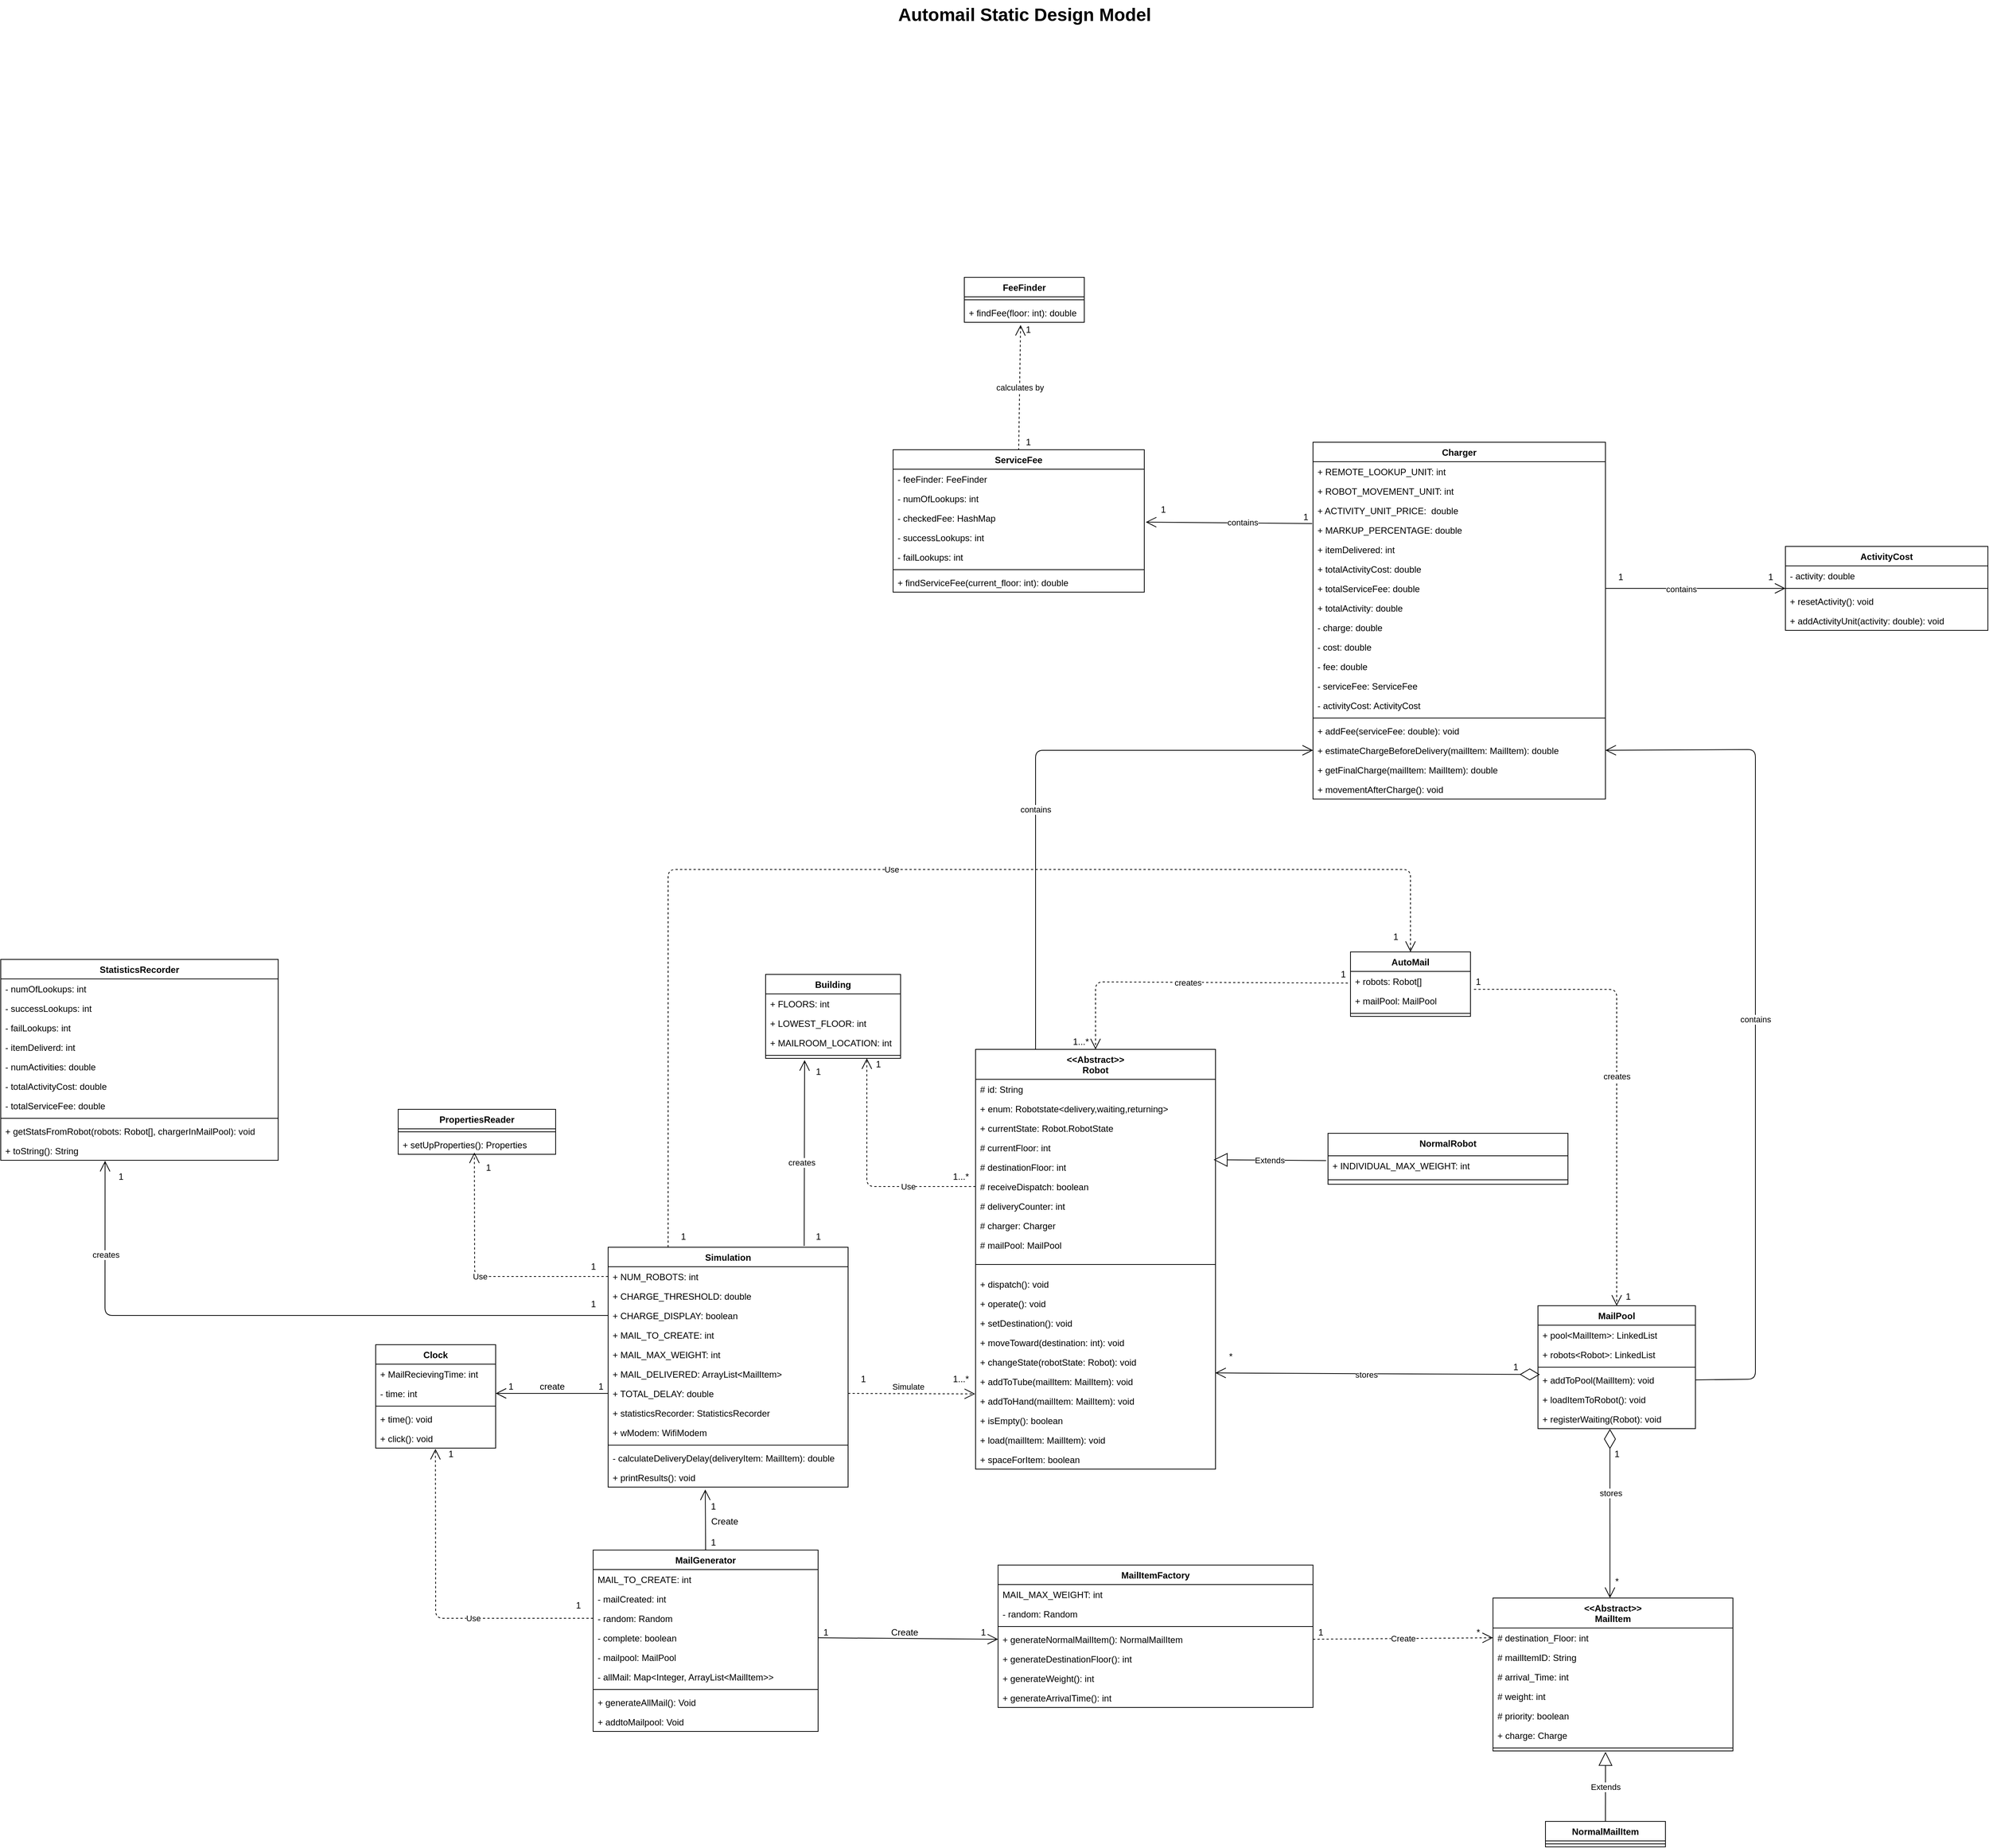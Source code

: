 <mxfile version="14.6.3" type="device"><diagram name="Page-1" id="929967ad-93f9-6ef4-fab6-5d389245f69c"><mxGraphModel dx="1249" dy="3054" grid="1" gridSize="10" guides="1" tooltips="1" connect="1" arrows="1" fold="1" page="1" pageScale="1.5" pageWidth="1169" pageHeight="826" background="none" math="0" shadow="0"><root><mxCell id="0" style=";html=1;"/><mxCell id="1" style=";html=1;" parent="0"/><mxCell id="1672d66443f91eb5-23" value="Automail Static Design Model" style="text;strokeColor=none;fillColor=none;html=1;fontSize=24;fontStyle=1;verticalAlign=middle;align=center;" parent="1" vertex="1"><mxGeometry x="790" y="-1400" width="1510" height="40" as="geometry"/></mxCell><mxCell id="77_Gt4HoD-IzpCJ1n0HY-10" value="Create" style="endArrow=open;endSize=12;dashed=1;html=1;exitX=1;exitY=0.5;exitDx=0;exitDy=0;entryX=0;entryY=0.5;entryDx=0;entryDy=0;" parent="1" source="H66ctNwkOIaWGAys-UNX-17" target="H66ctNwkOIaWGAys-UNX-6" edge="1"><mxGeometry width="160" relative="1" as="geometry"><mxPoint x="2030" y="968" as="sourcePoint"/><mxPoint x="2160" y="787" as="targetPoint"/></mxGeometry></mxCell><mxCell id="77_Gt4HoD-IzpCJ1n0HY-11" value="Extends" style="endArrow=block;endSize=16;endFill=0;html=1;exitX=0.5;exitY=0;exitDx=0;exitDy=0;entryX=0.469;entryY=1.15;entryDx=0;entryDy=0;entryPerimeter=0;" parent="1" source="77_Gt4HoD-IzpCJ1n0HY-6" target="H66ctNwkOIaWGAys-UNX-7" edge="1"><mxGeometry width="160" relative="1" as="geometry"><mxPoint x="2340" y="850" as="sourcePoint"/><mxPoint x="2610" y="1200" as="targetPoint"/></mxGeometry></mxCell><mxCell id="77_Gt4HoD-IzpCJ1n0HY-27" value="1" style="text;html=1;align=center;verticalAlign=middle;resizable=0;points=[];autosize=1;" parent="1" vertex="1"><mxGeometry x="1930" y="768" width="20" height="20" as="geometry"/></mxCell><mxCell id="77_Gt4HoD-IzpCJ1n0HY-29" value="*" style="text;html=1;align=center;verticalAlign=middle;resizable=0;points=[];autosize=1;" parent="1" vertex="1"><mxGeometry x="2140" y="768" width="20" height="20" as="geometry"/></mxCell><mxCell id="77_Gt4HoD-IzpCJ1n0HY-30" value="1" style="text;html=1;align=center;verticalAlign=middle;resizable=0;points=[];autosize=1;" parent="1" vertex="1"><mxGeometry x="1270" y="768" width="20" height="20" as="geometry"/></mxCell><mxCell id="77_Gt4HoD-IzpCJ1n0HY-31" value="1" style="text;html=1;align=center;verticalAlign=middle;resizable=0;points=[];autosize=1;" parent="1" vertex="1"><mxGeometry x="1480" y="768" width="20" height="20" as="geometry"/></mxCell><mxCell id="_9De3m5_2WslyzlZqIWz-49" value="Simulate" style="endArrow=open;endSize=12;dashed=1;html=1;entryX=-0.002;entryY=0.141;entryDx=0;entryDy=0;entryPerimeter=0;exitX=1;exitY=0.5;exitDx=0;exitDy=0;" parent="1" source="g-FImKolZdPkW_wQ8PcP-87" target="9XPkSFdig3muCZUZ0uwo-29" edge="1"><mxGeometry x="-0.056" y="9" width="160" relative="1" as="geometry"><mxPoint x="1270" y="460" as="sourcePoint"/><mxPoint x="1450" y="520" as="targetPoint"/><mxPoint as="offset"/></mxGeometry></mxCell><mxCell id="_9De3m5_2WslyzlZqIWz-55" value="" style="endArrow=diamondThin;endFill=0;endSize=24;html=1;entryX=0.012;entryY=0.223;entryDx=0;entryDy=0;entryPerimeter=0;startArrow=open;startFill=0;startSize=12;exitX=0.999;exitY=0.064;exitDx=0;exitDy=0;exitPerimeter=0;" parent="1" source="9XPkSFdig3muCZUZ0uwo-30" target="_9De3m5_2WslyzlZqIWz-41" edge="1"><mxGeometry width="160" relative="1" as="geometry"><mxPoint x="2010" y="250" as="sourcePoint"/><mxPoint x="2050" y="392" as="targetPoint"/></mxGeometry></mxCell><mxCell id="NeFgu6THNvSXeJRIqYGN-54" value="stores" style="edgeLabel;html=1;align=center;verticalAlign=middle;resizable=0;points=[];" parent="_9De3m5_2WslyzlZqIWz-55" vertex="1" connectable="0"><mxGeometry x="-0.072" y="-1" relative="1" as="geometry"><mxPoint as="offset"/></mxGeometry></mxCell><mxCell id="_9De3m5_2WslyzlZqIWz-57" value="1" style="text;html=1;align=center;verticalAlign=middle;resizable=0;points=[];autosize=1;" parent="1" vertex="1"><mxGeometry x="2190" y="414" width="20" height="20" as="geometry"/></mxCell><mxCell id="_9De3m5_2WslyzlZqIWz-60" value="" style="endArrow=open;endFill=1;endSize=12;html=1;entryX=0.976;entryY=0.162;entryDx=0;entryDy=0;entryPerimeter=0;exitX=0.5;exitY=0;exitDx=0;exitDy=0;" parent="1" source="H66ctNwkOIaWGAys-UNX-18" edge="1"><mxGeometry width="160" relative="1" as="geometry"><mxPoint x="850" y="770" as="sourcePoint"/><mxPoint x="1119.52" y="587.24" as="targetPoint"/></mxGeometry></mxCell><mxCell id="_9De3m5_2WslyzlZqIWz-61" value="Create" style="text;html=1;align=center;verticalAlign=middle;resizable=0;points=[];autosize=1;" parent="1" vertex="1"><mxGeometry x="1120" y="620" width="50" height="20" as="geometry"/></mxCell><mxCell id="_9De3m5_2WslyzlZqIWz-62" value="1" style="text;html=1;align=center;verticalAlign=middle;resizable=0;points=[];autosize=1;" parent="1" vertex="1"><mxGeometry x="1120" y="648" width="20" height="20" as="geometry"/></mxCell><mxCell id="_9De3m5_2WslyzlZqIWz-65" value="" style="endArrow=open;endFill=1;endSize=12;html=1;exitX=1;exitY=0.5;exitDx=0;exitDy=0;entryX=0;entryY=0.5;entryDx=0;entryDy=0;" parent="1" source="77_Gt4HoD-IzpCJ1n0HY-15" target="H66ctNwkOIaWGAys-UNX-17" edge="1"><mxGeometry width="160" relative="1" as="geometry"><mxPoint x="1180" y="678" as="sourcePoint"/><mxPoint x="1340" y="678" as="targetPoint"/></mxGeometry></mxCell><mxCell id="_9De3m5_2WslyzlZqIWz-66" value="Create" style="text;html=1;align=center;verticalAlign=middle;resizable=0;points=[];autosize=1;" parent="1" vertex="1"><mxGeometry x="1360" y="768" width="50" height="20" as="geometry"/></mxCell><mxCell id="H66ctNwkOIaWGAys-UNX-14" value="MailItemFactory" style="swimlane;fontStyle=1;align=center;verticalAlign=top;childLayout=stackLayout;horizontal=1;startSize=26;horizontalStack=0;resizeParent=1;resizeParentMax=0;resizeLast=0;collapsible=1;marginBottom=0;" parent="1" vertex="1"><mxGeometry x="1510" y="688" width="420" height="190" as="geometry"/></mxCell><mxCell id="H66ctNwkOIaWGAys-UNX-15" value="MAIL_MAX_WEIGHT: int" style="text;strokeColor=none;fillColor=none;align=left;verticalAlign=top;spacingLeft=4;spacingRight=4;overflow=hidden;rotatable=0;points=[[0,0.5],[1,0.5]];portConstraint=eastwest;" parent="H66ctNwkOIaWGAys-UNX-14" vertex="1"><mxGeometry y="26" width="420" height="26" as="geometry"/></mxCell><mxCell id="77_Gt4HoD-IzpCJ1n0HY-1" value="- random: Random" style="text;strokeColor=none;fillColor=none;align=left;verticalAlign=top;spacingLeft=4;spacingRight=4;overflow=hidden;rotatable=0;points=[[0,0.5],[1,0.5]];portConstraint=eastwest;" parent="H66ctNwkOIaWGAys-UNX-14" vertex="1"><mxGeometry y="52" width="420" height="26" as="geometry"/></mxCell><mxCell id="H66ctNwkOIaWGAys-UNX-16" value="" style="line;strokeWidth=1;fillColor=none;align=left;verticalAlign=middle;spacingTop=-1;spacingLeft=3;spacingRight=3;rotatable=0;labelPosition=right;points=[];portConstraint=eastwest;" parent="H66ctNwkOIaWGAys-UNX-14" vertex="1"><mxGeometry y="78" width="420" height="8" as="geometry"/></mxCell><mxCell id="H66ctNwkOIaWGAys-UNX-17" value="+ generateNormalMailItem(): NormalMailItem" style="text;strokeColor=none;fillColor=none;align=left;verticalAlign=top;spacingLeft=4;spacingRight=4;overflow=hidden;rotatable=0;points=[[0,0.5],[1,0.5]];portConstraint=eastwest;" parent="H66ctNwkOIaWGAys-UNX-14" vertex="1"><mxGeometry y="86" width="420" height="26" as="geometry"/></mxCell><mxCell id="77_Gt4HoD-IzpCJ1n0HY-2" value="+ generateDestinationFloor(): int" style="text;strokeColor=none;fillColor=none;align=left;verticalAlign=top;spacingLeft=4;spacingRight=4;overflow=hidden;rotatable=0;points=[[0,0.5],[1,0.5]];portConstraint=eastwest;" parent="H66ctNwkOIaWGAys-UNX-14" vertex="1"><mxGeometry y="112" width="420" height="26" as="geometry"/></mxCell><mxCell id="77_Gt4HoD-IzpCJ1n0HY-3" value="+ generateWeight(): int" style="text;strokeColor=none;fillColor=none;align=left;verticalAlign=top;spacingLeft=4;spacingRight=4;overflow=hidden;rotatable=0;points=[[0,0.5],[1,0.5]];portConstraint=eastwest;" parent="H66ctNwkOIaWGAys-UNX-14" vertex="1"><mxGeometry y="138" width="420" height="26" as="geometry"/></mxCell><mxCell id="77_Gt4HoD-IzpCJ1n0HY-4" value="+ generateArrivalTime(): int" style="text;strokeColor=none;fillColor=none;align=left;verticalAlign=top;spacingLeft=4;spacingRight=4;overflow=hidden;rotatable=0;points=[[0,0.5],[1,0.5]];portConstraint=eastwest;" parent="H66ctNwkOIaWGAys-UNX-14" vertex="1"><mxGeometry y="164" width="420" height="26" as="geometry"/></mxCell><mxCell id="77_Gt4HoD-IzpCJ1n0HY-6" value="NormalMailItem" style="swimlane;fontStyle=1;align=center;verticalAlign=top;childLayout=stackLayout;horizontal=1;startSize=26;horizontalStack=0;resizeParent=1;resizeParentMax=0;resizeLast=0;collapsible=1;marginBottom=0;" parent="1" vertex="1"><mxGeometry x="2240" y="1030" width="160" height="34" as="geometry"/></mxCell><mxCell id="77_Gt4HoD-IzpCJ1n0HY-8" value="" style="line;strokeWidth=1;fillColor=none;align=left;verticalAlign=middle;spacingTop=-1;spacingLeft=3;spacingRight=3;rotatable=0;labelPosition=right;points=[];portConstraint=eastwest;" parent="77_Gt4HoD-IzpCJ1n0HY-6" vertex="1"><mxGeometry y="26" width="160" height="8" as="geometry"/></mxCell><mxCell id="H66ctNwkOIaWGAys-UNX-5" value="&lt;&lt;Abstract&gt;&gt;&#10;MailItem" style="swimlane;fontStyle=1;align=center;verticalAlign=top;childLayout=stackLayout;horizontal=1;startSize=40;horizontalStack=0;resizeParent=1;resizeParentMax=0;resizeLast=0;collapsible=1;marginBottom=0;" parent="1" vertex="1"><mxGeometry x="2170" y="732" width="320" height="204" as="geometry"/></mxCell><mxCell id="H66ctNwkOIaWGAys-UNX-6" value="# destination_Floor: int" style="text;strokeColor=none;fillColor=none;align=left;verticalAlign=top;spacingLeft=4;spacingRight=4;overflow=hidden;rotatable=0;points=[[0,0.5],[1,0.5]];portConstraint=eastwest;" parent="H66ctNwkOIaWGAys-UNX-5" vertex="1"><mxGeometry y="40" width="320" height="26" as="geometry"/></mxCell><mxCell id="H66ctNwkOIaWGAys-UNX-10" value="# mailItemID: String" style="text;strokeColor=none;fillColor=none;align=left;verticalAlign=top;spacingLeft=4;spacingRight=4;overflow=hidden;rotatable=0;points=[[0,0.5],[1,0.5]];portConstraint=eastwest;" parent="H66ctNwkOIaWGAys-UNX-5" vertex="1"><mxGeometry y="66" width="320" height="26" as="geometry"/></mxCell><mxCell id="H66ctNwkOIaWGAys-UNX-11" value="# arrival_Time: int" style="text;strokeColor=none;fillColor=none;align=left;verticalAlign=top;spacingLeft=4;spacingRight=4;overflow=hidden;rotatable=0;points=[[0,0.5],[1,0.5]];portConstraint=eastwest;" parent="H66ctNwkOIaWGAys-UNX-5" vertex="1"><mxGeometry y="92" width="320" height="26" as="geometry"/></mxCell><mxCell id="H66ctNwkOIaWGAys-UNX-12" value="# weight: int" style="text;strokeColor=none;fillColor=none;align=left;verticalAlign=top;spacingLeft=4;spacingRight=4;overflow=hidden;rotatable=0;points=[[0,0.5],[1,0.5]];portConstraint=eastwest;" parent="H66ctNwkOIaWGAys-UNX-5" vertex="1"><mxGeometry y="118" width="320" height="26" as="geometry"/></mxCell><mxCell id="77_Gt4HoD-IzpCJ1n0HY-12" value="# priority: boolean" style="text;strokeColor=none;fillColor=none;align=left;verticalAlign=top;spacingLeft=4;spacingRight=4;overflow=hidden;rotatable=0;points=[[0,0.5],[1,0.5]];portConstraint=eastwest;" parent="H66ctNwkOIaWGAys-UNX-5" vertex="1"><mxGeometry y="144" width="320" height="26" as="geometry"/></mxCell><mxCell id="LSZ8jlo-a5m4OAlFCkdr-5" value="+ charge: Charge" style="text;strokeColor=none;fillColor=none;align=left;verticalAlign=top;spacingLeft=4;spacingRight=4;overflow=hidden;rotatable=0;points=[[0,0.5],[1,0.5]];portConstraint=eastwest;" parent="H66ctNwkOIaWGAys-UNX-5" vertex="1"><mxGeometry y="170" width="320" height="26" as="geometry"/></mxCell><mxCell id="H66ctNwkOIaWGAys-UNX-7" value="" style="line;strokeWidth=1;fillColor=none;align=left;verticalAlign=middle;spacingTop=-1;spacingLeft=3;spacingRight=3;rotatable=0;labelPosition=right;points=[];portConstraint=eastwest;" parent="H66ctNwkOIaWGAys-UNX-5" vertex="1"><mxGeometry y="196" width="320" height="8" as="geometry"/></mxCell><mxCell id="H66ctNwkOIaWGAys-UNX-18" value="MailGenerator" style="swimlane;fontStyle=1;align=center;verticalAlign=top;childLayout=stackLayout;horizontal=1;startSize=26;horizontalStack=0;resizeParent=1;resizeParentMax=0;resizeLast=0;collapsible=1;marginBottom=0;" parent="1" vertex="1"><mxGeometry x="970" y="668" width="300" height="242" as="geometry"/></mxCell><mxCell id="H66ctNwkOIaWGAys-UNX-19" value="MAIL_TO_CREATE: int" style="text;strokeColor=none;fillColor=none;align=left;verticalAlign=top;spacingLeft=4;spacingRight=4;overflow=hidden;rotatable=0;points=[[0,0.5],[1,0.5]];portConstraint=eastwest;" parent="H66ctNwkOIaWGAys-UNX-18" vertex="1"><mxGeometry y="26" width="300" height="26" as="geometry"/></mxCell><mxCell id="77_Gt4HoD-IzpCJ1n0HY-13" value="- mailCreated: int" style="text;strokeColor=none;fillColor=none;align=left;verticalAlign=top;spacingLeft=4;spacingRight=4;overflow=hidden;rotatable=0;points=[[0,0.5],[1,0.5]];portConstraint=eastwest;" parent="H66ctNwkOIaWGAys-UNX-18" vertex="1"><mxGeometry y="52" width="300" height="26" as="geometry"/></mxCell><mxCell id="77_Gt4HoD-IzpCJ1n0HY-14" value="- random: Random" style="text;strokeColor=none;fillColor=none;align=left;verticalAlign=top;spacingLeft=4;spacingRight=4;overflow=hidden;rotatable=0;points=[[0,0.5],[1,0.5]];portConstraint=eastwest;" parent="H66ctNwkOIaWGAys-UNX-18" vertex="1"><mxGeometry y="78" width="300" height="26" as="geometry"/></mxCell><mxCell id="77_Gt4HoD-IzpCJ1n0HY-15" value="- complete: boolean" style="text;strokeColor=none;fillColor=none;align=left;verticalAlign=top;spacingLeft=4;spacingRight=4;overflow=hidden;rotatable=0;points=[[0,0.5],[1,0.5]];portConstraint=eastwest;" parent="H66ctNwkOIaWGAys-UNX-18" vertex="1"><mxGeometry y="104" width="300" height="26" as="geometry"/></mxCell><mxCell id="77_Gt4HoD-IzpCJ1n0HY-16" value="- mailpool: MailPool" style="text;strokeColor=none;fillColor=none;align=left;verticalAlign=top;spacingLeft=4;spacingRight=4;overflow=hidden;rotatable=0;points=[[0,0.5],[1,0.5]];portConstraint=eastwest;" parent="H66ctNwkOIaWGAys-UNX-18" vertex="1"><mxGeometry y="130" width="300" height="26" as="geometry"/></mxCell><mxCell id="77_Gt4HoD-IzpCJ1n0HY-18" value="- allMail: Map&lt;Integer, ArrayList&lt;MailItem&gt;&gt;" style="text;strokeColor=none;fillColor=none;align=left;verticalAlign=top;spacingLeft=4;spacingRight=4;overflow=hidden;rotatable=0;points=[[0,0.5],[1,0.5]];portConstraint=eastwest;" parent="H66ctNwkOIaWGAys-UNX-18" vertex="1"><mxGeometry y="156" width="300" height="26" as="geometry"/></mxCell><mxCell id="H66ctNwkOIaWGAys-UNX-20" value="" style="line;strokeWidth=1;fillColor=none;align=left;verticalAlign=middle;spacingTop=-1;spacingLeft=3;spacingRight=3;rotatable=0;labelPosition=right;points=[];portConstraint=eastwest;" parent="H66ctNwkOIaWGAys-UNX-18" vertex="1"><mxGeometry y="182" width="300" height="8" as="geometry"/></mxCell><mxCell id="H66ctNwkOIaWGAys-UNX-21" value="+ generateAllMail(): Void" style="text;strokeColor=none;fillColor=none;align=left;verticalAlign=top;spacingLeft=4;spacingRight=4;overflow=hidden;rotatable=0;points=[[0,0.5],[1,0.5]];portConstraint=eastwest;" parent="H66ctNwkOIaWGAys-UNX-18" vertex="1"><mxGeometry y="190" width="300" height="26" as="geometry"/></mxCell><mxCell id="77_Gt4HoD-IzpCJ1n0HY-17" value="+ addtoMailpool: Void" style="text;strokeColor=none;fillColor=none;align=left;verticalAlign=top;spacingLeft=4;spacingRight=4;overflow=hidden;rotatable=0;points=[[0,0.5],[1,0.5]];portConstraint=eastwest;" parent="H66ctNwkOIaWGAys-UNX-18" vertex="1"><mxGeometry y="216" width="300" height="26" as="geometry"/></mxCell><mxCell id="_9De3m5_2WslyzlZqIWz-38" value="MailPool" style="swimlane;fontStyle=1;align=center;verticalAlign=top;childLayout=stackLayout;horizontal=1;startSize=26;horizontalStack=0;resizeParent=1;resizeParentMax=0;resizeLast=0;collapsible=1;marginBottom=0;" parent="1" vertex="1"><mxGeometry x="2230" y="342" width="210" height="164" as="geometry"/></mxCell><mxCell id="_9De3m5_2WslyzlZqIWz-39" value="+ pool&lt;MailItem&gt;: LinkedList" style="text;strokeColor=none;fillColor=none;align=left;verticalAlign=top;spacingLeft=4;spacingRight=4;overflow=hidden;rotatable=0;points=[[0,0.5],[1,0.5]];portConstraint=eastwest;" parent="_9De3m5_2WslyzlZqIWz-38" vertex="1"><mxGeometry y="26" width="210" height="26" as="geometry"/></mxCell><mxCell id="_9De3m5_2WslyzlZqIWz-42" value="+ robots&lt;Robot&gt;: LinkedList" style="text;strokeColor=none;fillColor=none;align=left;verticalAlign=top;spacingLeft=4;spacingRight=4;overflow=hidden;rotatable=0;points=[[0,0.5],[1,0.5]];portConstraint=eastwest;" parent="_9De3m5_2WslyzlZqIWz-38" vertex="1"><mxGeometry y="52" width="210" height="26" as="geometry"/></mxCell><mxCell id="_9De3m5_2WslyzlZqIWz-40" value="" style="line;strokeWidth=1;fillColor=none;align=left;verticalAlign=middle;spacingTop=-1;spacingLeft=3;spacingRight=3;rotatable=0;labelPosition=right;points=[];portConstraint=eastwest;" parent="_9De3m5_2WslyzlZqIWz-38" vertex="1"><mxGeometry y="78" width="210" height="8" as="geometry"/></mxCell><mxCell id="_9De3m5_2WslyzlZqIWz-41" value="+ addToPool(MailItem): void" style="text;strokeColor=none;fillColor=none;align=left;verticalAlign=top;spacingLeft=4;spacingRight=4;overflow=hidden;rotatable=0;points=[[0,0.5],[1,0.5]];portConstraint=eastwest;" parent="_9De3m5_2WslyzlZqIWz-38" vertex="1"><mxGeometry y="86" width="210" height="26" as="geometry"/></mxCell><mxCell id="_9De3m5_2WslyzlZqIWz-44" value="+ loadItemToRobot(): void" style="text;strokeColor=none;fillColor=none;align=left;verticalAlign=top;spacingLeft=4;spacingRight=4;overflow=hidden;rotatable=0;points=[[0,0.5],[1,0.5]];portConstraint=eastwest;" parent="_9De3m5_2WslyzlZqIWz-38" vertex="1"><mxGeometry y="112" width="210" height="26" as="geometry"/></mxCell><mxCell id="_9De3m5_2WslyzlZqIWz-46" value="+ registerWaiting(Robot): void" style="text;strokeColor=none;fillColor=none;align=left;verticalAlign=top;spacingLeft=4;spacingRight=4;overflow=hidden;rotatable=0;points=[[0,0.5],[1,0.5]];portConstraint=eastwest;" parent="_9De3m5_2WslyzlZqIWz-38" vertex="1"><mxGeometry y="138" width="210" height="26" as="geometry"/></mxCell><mxCell id="77_Gt4HoD-IzpCJ1n0HY-19" value="AutoMail" style="swimlane;fontStyle=1;align=center;verticalAlign=top;childLayout=stackLayout;horizontal=1;startSize=26;horizontalStack=0;resizeParent=1;resizeParentMax=0;resizeLast=0;collapsible=1;marginBottom=0;" parent="1" vertex="1"><mxGeometry x="1980" y="-130" width="160" height="86" as="geometry"/></mxCell><mxCell id="g-FImKolZdPkW_wQ8PcP-77" value="+ robots: Robot[]" style="text;strokeColor=none;fillColor=none;align=left;verticalAlign=top;spacingLeft=4;spacingRight=4;overflow=hidden;rotatable=0;points=[[0,0.5],[1,0.5]];portConstraint=eastwest;" parent="77_Gt4HoD-IzpCJ1n0HY-19" vertex="1"><mxGeometry y="26" width="160" height="26" as="geometry"/></mxCell><mxCell id="_9De3m5_2WslyzlZqIWz-92" value="+ mailPool: MailPool" style="text;strokeColor=none;fillColor=none;align=left;verticalAlign=top;spacingLeft=4;spacingRight=4;overflow=hidden;rotatable=0;points=[[0,0.5],[1,0.5]];portConstraint=eastwest;" parent="77_Gt4HoD-IzpCJ1n0HY-19" vertex="1"><mxGeometry y="52" width="160" height="26" as="geometry"/></mxCell><mxCell id="77_Gt4HoD-IzpCJ1n0HY-21" value="" style="line;strokeWidth=1;fillColor=none;align=left;verticalAlign=middle;spacingTop=-1;spacingLeft=3;spacingRight=3;rotatable=0;labelPosition=right;points=[];portConstraint=eastwest;" parent="77_Gt4HoD-IzpCJ1n0HY-19" vertex="1"><mxGeometry y="78" width="160" height="8" as="geometry"/></mxCell><mxCell id="J_QtRk_n9BzNvJwi5PDO-26" value="" style="endArrow=diamondThin;endFill=0;endSize=24;html=1;entryX=0.457;entryY=1.015;entryDx=0;entryDy=0;entryPerimeter=0;startArrow=open;startFill=0;startSize=12;" parent="1" target="_9De3m5_2WslyzlZqIWz-46" edge="1"><mxGeometry width="160" relative="1" as="geometry"><mxPoint x="2326" y="732" as="sourcePoint"/><mxPoint x="2323" y="510" as="targetPoint"/></mxGeometry></mxCell><mxCell id="NeFgu6THNvSXeJRIqYGN-50" value="stores" style="edgeLabel;html=1;align=center;verticalAlign=middle;resizable=0;points=[];" parent="J_QtRk_n9BzNvJwi5PDO-26" vertex="1" connectable="0"><mxGeometry x="0.239" y="-1" relative="1" as="geometry"><mxPoint as="offset"/></mxGeometry></mxCell><mxCell id="J_QtRk_n9BzNvJwi5PDO-28" value="1" style="text;html=1;align=center;verticalAlign=middle;resizable=0;points=[];autosize=1;strokeColor=none;" parent="1" vertex="1"><mxGeometry x="2325" y="530" width="20" height="20" as="geometry"/></mxCell><mxCell id="J_QtRk_n9BzNvJwi5PDO-29" value="*" style="text;html=1;align=center;verticalAlign=middle;resizable=0;points=[];autosize=1;strokeColor=none;" parent="1" vertex="1"><mxGeometry x="2325" y="700" width="20" height="20" as="geometry"/></mxCell><mxCell id="Mgc_7zvz_dFeKYeSv_BT-11" value="" style="endArrow=open;endFill=1;endSize=12;html=1;entryX=1;entryY=0.5;entryDx=0;entryDy=0;exitX=0;exitY=0.5;exitDx=0;exitDy=0;" parent="1" source="g-FImKolZdPkW_wQ8PcP-87" target="Mgc_7zvz_dFeKYeSv_BT-6" edge="1"><mxGeometry width="160" relative="1" as="geometry"><mxPoint x="1000" y="459" as="sourcePoint"/><mxPoint x="1170" y="520" as="targetPoint"/></mxGeometry></mxCell><mxCell id="Mgc_7zvz_dFeKYeSv_BT-5" value="Clock" style="swimlane;fontStyle=1;align=center;verticalAlign=top;childLayout=stackLayout;horizontal=1;startSize=26;horizontalStack=0;resizeParent=1;resizeParentMax=0;resizeLast=0;collapsible=1;marginBottom=0;" parent="1" vertex="1"><mxGeometry x="680" y="394" width="160" height="138" as="geometry"/></mxCell><mxCell id="Mgc_7zvz_dFeKYeSv_BT-9" value="+ MailRecievingTime: int" style="text;strokeColor=none;fillColor=none;align=left;verticalAlign=top;spacingLeft=4;spacingRight=4;overflow=hidden;rotatable=0;points=[[0,0.5],[1,0.5]];portConstraint=eastwest;" parent="Mgc_7zvz_dFeKYeSv_BT-5" vertex="1"><mxGeometry y="26" width="160" height="26" as="geometry"/></mxCell><mxCell id="Mgc_7zvz_dFeKYeSv_BT-6" value="- time: int" style="text;strokeColor=none;fillColor=none;align=left;verticalAlign=top;spacingLeft=4;spacingRight=4;overflow=hidden;rotatable=0;points=[[0,0.5],[1,0.5]];portConstraint=eastwest;" parent="Mgc_7zvz_dFeKYeSv_BT-5" vertex="1"><mxGeometry y="52" width="160" height="26" as="geometry"/></mxCell><mxCell id="Mgc_7zvz_dFeKYeSv_BT-7" value="" style="line;strokeWidth=1;fillColor=none;align=left;verticalAlign=middle;spacingTop=-1;spacingLeft=3;spacingRight=3;rotatable=0;labelPosition=right;points=[];portConstraint=eastwest;" parent="Mgc_7zvz_dFeKYeSv_BT-5" vertex="1"><mxGeometry y="78" width="160" height="8" as="geometry"/></mxCell><mxCell id="Mgc_7zvz_dFeKYeSv_BT-8" value="+ time(): void" style="text;strokeColor=none;fillColor=none;align=left;verticalAlign=top;spacingLeft=4;spacingRight=4;overflow=hidden;rotatable=0;points=[[0,0.5],[1,0.5]];portConstraint=eastwest;" parent="Mgc_7zvz_dFeKYeSv_BT-5" vertex="1"><mxGeometry y="86" width="160" height="26" as="geometry"/></mxCell><mxCell id="Mgc_7zvz_dFeKYeSv_BT-10" value="+ click(): void" style="text;strokeColor=none;fillColor=none;align=left;verticalAlign=top;spacingLeft=4;spacingRight=4;overflow=hidden;rotatable=0;points=[[0,0.5],[1,0.5]];portConstraint=eastwest;" parent="Mgc_7zvz_dFeKYeSv_BT-5" vertex="1"><mxGeometry y="112" width="160" height="26" as="geometry"/></mxCell><mxCell id="Mgc_7zvz_dFeKYeSv_BT-12" value="create" style="text;html=1;align=center;verticalAlign=middle;resizable=0;points=[];autosize=1;" parent="1" vertex="1"><mxGeometry x="890" y="440" width="50" height="20" as="geometry"/></mxCell><mxCell id="Mgc_7zvz_dFeKYeSv_BT-13" value="Use" style="endArrow=open;endSize=12;dashed=1;html=1;exitX=0;exitY=0.5;exitDx=0;exitDy=0;entryX=0.498;entryY=1.038;entryDx=0;entryDy=0;entryPerimeter=0;" parent="1" source="77_Gt4HoD-IzpCJ1n0HY-14" target="Mgc_7zvz_dFeKYeSv_BT-10" edge="1"><mxGeometry x="-0.266" width="160" relative="1" as="geometry"><mxPoint x="1020" y="590" as="sourcePoint"/><mxPoint x="1180" y="590" as="targetPoint"/><Array as="points"><mxPoint x="760" y="759"/></Array><mxPoint as="offset"/></mxGeometry></mxCell><mxCell id="9XPkSFdig3muCZUZ0uwo-11" value="&lt;&lt;Abstract&gt;&gt;&#10;Robot" style="swimlane;fontStyle=1;align=center;verticalAlign=top;childLayout=stackLayout;horizontal=1;startSize=40;horizontalStack=0;resizeParent=1;resizeParentMax=0;resizeLast=0;collapsible=1;marginBottom=0;" parent="1" vertex="1"><mxGeometry x="1480" width="320" height="560" as="geometry"/></mxCell><mxCell id="9XPkSFdig3muCZUZ0uwo-12" value="# id: String" style="text;strokeColor=none;fillColor=none;align=left;verticalAlign=top;spacingLeft=4;spacingRight=4;overflow=hidden;rotatable=0;points=[[0,0.5],[1,0.5]];portConstraint=eastwest;" parent="9XPkSFdig3muCZUZ0uwo-11" vertex="1"><mxGeometry y="40" width="320" height="26" as="geometry"/></mxCell><mxCell id="9XPkSFdig3muCZUZ0uwo-13" value="+ enum: Robotstate&lt;delivery,waiting,returning&gt;" style="text;strokeColor=none;fillColor=none;align=left;verticalAlign=top;spacingLeft=4;spacingRight=4;overflow=hidden;rotatable=0;points=[[0,0.5],[1,0.5]];portConstraint=eastwest;" parent="9XPkSFdig3muCZUZ0uwo-11" vertex="1"><mxGeometry y="66" width="320" height="26" as="geometry"/></mxCell><mxCell id="9XPkSFdig3muCZUZ0uwo-14" value="+ currentState: Robot.RobotState" style="text;strokeColor=none;fillColor=none;align=left;verticalAlign=top;spacingLeft=4;spacingRight=4;overflow=hidden;rotatable=0;points=[[0,0.5],[1,0.5]];portConstraint=eastwest;" parent="9XPkSFdig3muCZUZ0uwo-11" vertex="1"><mxGeometry y="92" width="320" height="26" as="geometry"/></mxCell><mxCell id="9XPkSFdig3muCZUZ0uwo-15" value="# currentFloor: int" style="text;strokeColor=none;fillColor=none;align=left;verticalAlign=top;spacingLeft=4;spacingRight=4;overflow=hidden;rotatable=0;points=[[0,0.5],[1,0.5]];portConstraint=eastwest;" parent="9XPkSFdig3muCZUZ0uwo-11" vertex="1"><mxGeometry y="118" width="320" height="26" as="geometry"/></mxCell><mxCell id="9XPkSFdig3muCZUZ0uwo-16" value="# destinationFloor: int" style="text;strokeColor=none;fillColor=none;align=left;verticalAlign=top;spacingLeft=4;spacingRight=4;overflow=hidden;rotatable=0;points=[[0,0.5],[1,0.5]];portConstraint=eastwest;" parent="9XPkSFdig3muCZUZ0uwo-11" vertex="1"><mxGeometry y="144" width="320" height="26" as="geometry"/></mxCell><mxCell id="9XPkSFdig3muCZUZ0uwo-19" value="# receiveDispatch: boolean" style="text;strokeColor=none;fillColor=none;align=left;verticalAlign=top;spacingLeft=4;spacingRight=4;overflow=hidden;rotatable=0;points=[[0,0.5],[1,0.5]];portConstraint=eastwest;" parent="9XPkSFdig3muCZUZ0uwo-11" vertex="1"><mxGeometry y="170" width="320" height="26" as="geometry"/></mxCell><mxCell id="9XPkSFdig3muCZUZ0uwo-20" value="# deliveryCounter: int" style="text;strokeColor=none;fillColor=none;align=left;verticalAlign=top;spacingLeft=4;spacingRight=4;overflow=hidden;rotatable=0;points=[[0,0.5],[1,0.5]];portConstraint=eastwest;" parent="9XPkSFdig3muCZUZ0uwo-11" vertex="1"><mxGeometry y="196" width="320" height="26" as="geometry"/></mxCell><mxCell id="9XPkSFdig3muCZUZ0uwo-21" value="# charger: Charger" style="text;strokeColor=none;fillColor=none;align=left;verticalAlign=top;spacingLeft=4;spacingRight=4;overflow=hidden;rotatable=0;points=[[0,0.5],[1,0.5]];portConstraint=eastwest;" parent="9XPkSFdig3muCZUZ0uwo-11" vertex="1"><mxGeometry y="222" width="320" height="26" as="geometry"/></mxCell><mxCell id="9XPkSFdig3muCZUZ0uwo-17" value="# mailPool: MailPool" style="text;strokeColor=none;fillColor=none;align=left;verticalAlign=top;spacingLeft=4;spacingRight=4;overflow=hidden;rotatable=0;points=[[0,0.5],[1,0.5]];portConstraint=eastwest;" parent="9XPkSFdig3muCZUZ0uwo-11" vertex="1"><mxGeometry y="248" width="320" height="26" as="geometry"/></mxCell><mxCell id="9XPkSFdig3muCZUZ0uwo-18" value="" style="line;strokeWidth=1;fillColor=none;align=left;verticalAlign=middle;spacingTop=-1;spacingLeft=3;spacingRight=3;rotatable=0;labelPosition=right;points=[];portConstraint=eastwest;" parent="9XPkSFdig3muCZUZ0uwo-11" vertex="1"><mxGeometry y="274" width="320" height="26" as="geometry"/></mxCell><mxCell id="9XPkSFdig3muCZUZ0uwo-24" value="+ dispatch(): void" style="text;strokeColor=none;fillColor=none;align=left;verticalAlign=top;spacingLeft=4;spacingRight=4;overflow=hidden;rotatable=0;points=[[0,0.5],[1,0.5]];portConstraint=eastwest;" parent="9XPkSFdig3muCZUZ0uwo-11" vertex="1"><mxGeometry y="300" width="320" height="26" as="geometry"/></mxCell><mxCell id="9XPkSFdig3muCZUZ0uwo-25" value="+ operate(): void" style="text;strokeColor=none;fillColor=none;align=left;verticalAlign=top;spacingLeft=4;spacingRight=4;overflow=hidden;rotatable=0;points=[[0,0.5],[1,0.5]];portConstraint=eastwest;" parent="9XPkSFdig3muCZUZ0uwo-11" vertex="1"><mxGeometry y="326" width="320" height="26" as="geometry"/></mxCell><mxCell id="9XPkSFdig3muCZUZ0uwo-26" value="+ setDestination(): void" style="text;strokeColor=none;fillColor=none;align=left;verticalAlign=top;spacingLeft=4;spacingRight=4;overflow=hidden;rotatable=0;points=[[0,0.5],[1,0.5]];portConstraint=eastwest;" parent="9XPkSFdig3muCZUZ0uwo-11" vertex="1"><mxGeometry y="352" width="320" height="26" as="geometry"/></mxCell><mxCell id="9XPkSFdig3muCZUZ0uwo-27" value="+ moveToward(destination: int): void " style="text;strokeColor=none;fillColor=none;align=left;verticalAlign=top;spacingLeft=4;spacingRight=4;overflow=hidden;rotatable=0;points=[[0,0.5],[1,0.5]];portConstraint=eastwest;" parent="9XPkSFdig3muCZUZ0uwo-11" vertex="1"><mxGeometry y="378" width="320" height="26" as="geometry"/></mxCell><mxCell id="9XPkSFdig3muCZUZ0uwo-28" value="+ changeState(robotState: Robot): void" style="text;strokeColor=none;fillColor=none;align=left;verticalAlign=top;spacingLeft=4;spacingRight=4;overflow=hidden;rotatable=0;points=[[0,0.5],[1,0.5]];portConstraint=eastwest;" parent="9XPkSFdig3muCZUZ0uwo-11" vertex="1"><mxGeometry y="404" width="320" height="26" as="geometry"/></mxCell><mxCell id="9XPkSFdig3muCZUZ0uwo-30" value="+ addToTube(mailItem: MailItem): void" style="text;strokeColor=none;fillColor=none;align=left;verticalAlign=top;spacingLeft=4;spacingRight=4;overflow=hidden;rotatable=0;points=[[0,0.5],[1,0.5]];portConstraint=eastwest;" parent="9XPkSFdig3muCZUZ0uwo-11" vertex="1"><mxGeometry y="430" width="320" height="26" as="geometry"/></mxCell><mxCell id="9XPkSFdig3muCZUZ0uwo-29" value="+ addToHand(mailItem: MailItem): void" style="text;strokeColor=none;fillColor=none;align=left;verticalAlign=top;spacingLeft=4;spacingRight=4;overflow=hidden;rotatable=0;points=[[0,0.5],[1,0.5]];portConstraint=eastwest;" parent="9XPkSFdig3muCZUZ0uwo-11" vertex="1"><mxGeometry y="456" width="320" height="26" as="geometry"/></mxCell><mxCell id="9XPkSFdig3muCZUZ0uwo-31" value="+ isEmpty(): boolean" style="text;strokeColor=none;fillColor=none;align=left;verticalAlign=top;spacingLeft=4;spacingRight=4;overflow=hidden;rotatable=0;points=[[0,0.5],[1,0.5]];portConstraint=eastwest;" parent="9XPkSFdig3muCZUZ0uwo-11" vertex="1"><mxGeometry y="482" width="320" height="26" as="geometry"/></mxCell><mxCell id="9XPkSFdig3muCZUZ0uwo-33" value="+ load(mailItem: MailItem): void " style="text;strokeColor=none;fillColor=none;align=left;verticalAlign=top;spacingLeft=4;spacingRight=4;overflow=hidden;rotatable=0;points=[[0,0.5],[1,0.5]];portConstraint=eastwest;" parent="9XPkSFdig3muCZUZ0uwo-11" vertex="1"><mxGeometry y="508" width="320" height="26" as="geometry"/></mxCell><mxCell id="9XPkSFdig3muCZUZ0uwo-32" value="+ spaceForItem: boolean" style="text;strokeColor=none;fillColor=none;align=left;verticalAlign=top;spacingLeft=4;spacingRight=4;overflow=hidden;rotatable=0;points=[[0,0.5],[1,0.5]];portConstraint=eastwest;" parent="9XPkSFdig3muCZUZ0uwo-11" vertex="1"><mxGeometry y="534" width="320" height="26" as="geometry"/></mxCell><mxCell id="g-FImKolZdPkW_wQ8PcP-27" value="Extends" style="endArrow=block;endSize=16;endFill=0;html=1;exitX=-0.008;exitY=0.244;exitDx=0;exitDy=0;exitPerimeter=0;entryX=0.992;entryY=0.126;entryDx=0;entryDy=0;entryPerimeter=0;" parent="1" source="g-FImKolZdPkW_wQ8PcP-6" target="9XPkSFdig3muCZUZ0uwo-16" edge="1"><mxGeometry width="160" relative="1" as="geometry"><mxPoint x="1900" y="208" as="sourcePoint"/><mxPoint x="1910" y="156" as="targetPoint"/></mxGeometry></mxCell><mxCell id="NeFgu6THNvSXeJRIqYGN-30" value="Charger" style="swimlane;fontStyle=1;align=center;verticalAlign=top;childLayout=stackLayout;horizontal=1;startSize=26;horizontalStack=0;resizeParent=1;resizeParentMax=0;resizeLast=0;collapsible=1;marginBottom=0;" parent="1" vertex="1"><mxGeometry x="1930" y="-810" width="390" height="476" as="geometry"/></mxCell><mxCell id="w74rskXkJGCzBaQmTn1k-3" value="+ REMOTE_LOOKUP_UNIT: int" style="text;strokeColor=none;fillColor=none;align=left;verticalAlign=top;spacingLeft=4;spacingRight=4;overflow=hidden;rotatable=0;points=[[0,0.5],[1,0.5]];portConstraint=eastwest;" parent="NeFgu6THNvSXeJRIqYGN-30" vertex="1"><mxGeometry y="26" width="390" height="26" as="geometry"/></mxCell><mxCell id="w74rskXkJGCzBaQmTn1k-2" value="+ ROBOT_MOVEMENT_UNIT: int" style="text;strokeColor=none;fillColor=none;align=left;verticalAlign=top;spacingLeft=4;spacingRight=4;overflow=hidden;rotatable=0;points=[[0,0.5],[1,0.5]];portConstraint=eastwest;" parent="NeFgu6THNvSXeJRIqYGN-30" vertex="1"><mxGeometry y="52" width="390" height="26" as="geometry"/></mxCell><mxCell id="LSZ8jlo-a5m4OAlFCkdr-2" value="+ ACTIVITY_UNIT_PRICE:  double" style="text;strokeColor=none;fillColor=none;align=left;verticalAlign=top;spacingLeft=4;spacingRight=4;overflow=hidden;rotatable=0;points=[[0,0.5],[1,0.5]];portConstraint=eastwest;" parent="NeFgu6THNvSXeJRIqYGN-30" vertex="1"><mxGeometry y="78" width="390" height="26" as="geometry"/></mxCell><mxCell id="NeFgu6THNvSXeJRIqYGN-31" value="+ MARKUP_PERCENTAGE: double " style="text;strokeColor=none;fillColor=none;align=left;verticalAlign=top;spacingLeft=4;spacingRight=4;overflow=hidden;rotatable=0;points=[[0,0.5],[1,0.5]];portConstraint=eastwest;" parent="NeFgu6THNvSXeJRIqYGN-30" vertex="1"><mxGeometry y="104" width="390" height="26" as="geometry"/></mxCell><mxCell id="g-FImKolZdPkW_wQ8PcP-42" value="+ itemDelivered: int" style="text;strokeColor=none;fillColor=none;align=left;verticalAlign=top;spacingLeft=4;spacingRight=4;overflow=hidden;rotatable=0;points=[[0,0.5],[1,0.5]];portConstraint=eastwest;" parent="NeFgu6THNvSXeJRIqYGN-30" vertex="1"><mxGeometry y="130" width="390" height="26" as="geometry"/></mxCell><mxCell id="g-FImKolZdPkW_wQ8PcP-43" value="+ totalActivityCost: double" style="text;strokeColor=none;fillColor=none;align=left;verticalAlign=top;spacingLeft=4;spacingRight=4;overflow=hidden;rotatable=0;points=[[0,0.5],[1,0.5]];portConstraint=eastwest;" parent="NeFgu6THNvSXeJRIqYGN-30" vertex="1"><mxGeometry y="156" width="390" height="26" as="geometry"/></mxCell><mxCell id="g-FImKolZdPkW_wQ8PcP-44" value="+ totalServiceFee: double" style="text;strokeColor=none;fillColor=none;align=left;verticalAlign=top;spacingLeft=4;spacingRight=4;overflow=hidden;rotatable=0;points=[[0,0.5],[1,0.5]];portConstraint=eastwest;" parent="NeFgu6THNvSXeJRIqYGN-30" vertex="1"><mxGeometry y="182" width="390" height="26" as="geometry"/></mxCell><mxCell id="g-FImKolZdPkW_wQ8PcP-45" value="+ totalActivity: double" style="text;strokeColor=none;fillColor=none;align=left;verticalAlign=top;spacingLeft=4;spacingRight=4;overflow=hidden;rotatable=0;points=[[0,0.5],[1,0.5]];portConstraint=eastwest;" parent="NeFgu6THNvSXeJRIqYGN-30" vertex="1"><mxGeometry y="208" width="390" height="26" as="geometry"/></mxCell><mxCell id="g-FImKolZdPkW_wQ8PcP-46" value="- charge: double" style="text;strokeColor=none;fillColor=none;align=left;verticalAlign=top;spacingLeft=4;spacingRight=4;overflow=hidden;rotatable=0;points=[[0,0.5],[1,0.5]];portConstraint=eastwest;" parent="NeFgu6THNvSXeJRIqYGN-30" vertex="1"><mxGeometry y="234" width="390" height="26" as="geometry"/></mxCell><mxCell id="g-FImKolZdPkW_wQ8PcP-47" value="- cost: double" style="text;strokeColor=none;fillColor=none;align=left;verticalAlign=top;spacingLeft=4;spacingRight=4;overflow=hidden;rotatable=0;points=[[0,0.5],[1,0.5]];portConstraint=eastwest;" parent="NeFgu6THNvSXeJRIqYGN-30" vertex="1"><mxGeometry y="260" width="390" height="26" as="geometry"/></mxCell><mxCell id="g-FImKolZdPkW_wQ8PcP-48" value="- fee: double" style="text;strokeColor=none;fillColor=none;align=left;verticalAlign=top;spacingLeft=4;spacingRight=4;overflow=hidden;rotatable=0;points=[[0,0.5],[1,0.5]];portConstraint=eastwest;" parent="NeFgu6THNvSXeJRIqYGN-30" vertex="1"><mxGeometry y="286" width="390" height="26" as="geometry"/></mxCell><mxCell id="g-FImKolZdPkW_wQ8PcP-49" value="- serviceFee: ServiceFee" style="text;strokeColor=none;fillColor=none;align=left;verticalAlign=top;spacingLeft=4;spacingRight=4;overflow=hidden;rotatable=0;points=[[0,0.5],[1,0.5]];portConstraint=eastwest;" parent="NeFgu6THNvSXeJRIqYGN-30" vertex="1"><mxGeometry y="312" width="390" height="26" as="geometry"/></mxCell><mxCell id="g-FImKolZdPkW_wQ8PcP-50" value="- activityCost: ActivityCost" style="text;strokeColor=none;fillColor=none;align=left;verticalAlign=top;spacingLeft=4;spacingRight=4;overflow=hidden;rotatable=0;points=[[0,0.5],[1,0.5]];portConstraint=eastwest;" parent="NeFgu6THNvSXeJRIqYGN-30" vertex="1"><mxGeometry y="338" width="390" height="26" as="geometry"/></mxCell><mxCell id="NeFgu6THNvSXeJRIqYGN-32" value="" style="line;strokeWidth=1;fillColor=none;align=left;verticalAlign=middle;spacingTop=-1;spacingLeft=3;spacingRight=3;rotatable=0;labelPosition=right;points=[];portConstraint=eastwest;" parent="NeFgu6THNvSXeJRIqYGN-30" vertex="1"><mxGeometry y="364" width="390" height="8" as="geometry"/></mxCell><mxCell id="NeFgu6THNvSXeJRIqYGN-33" value="+ addFee(serviceFee: double): void" style="text;strokeColor=none;fillColor=none;align=left;verticalAlign=top;spacingLeft=4;spacingRight=4;overflow=hidden;rotatable=0;points=[[0,0.5],[1,0.5]];portConstraint=eastwest;" parent="NeFgu6THNvSXeJRIqYGN-30" vertex="1"><mxGeometry y="372" width="390" height="26" as="geometry"/></mxCell><mxCell id="g-FImKolZdPkW_wQ8PcP-51" value="+ estimateChargeBeforeDelivery(mailItem: MailItem): double" style="text;strokeColor=none;fillColor=none;align=left;verticalAlign=top;spacingLeft=4;spacingRight=4;overflow=hidden;rotatable=0;points=[[0,0.5],[1,0.5]];portConstraint=eastwest;" parent="NeFgu6THNvSXeJRIqYGN-30" vertex="1"><mxGeometry y="398" width="390" height="26" as="geometry"/></mxCell><mxCell id="g-FImKolZdPkW_wQ8PcP-52" value="+ getFinalCharge(mailItem: MailItem): double" style="text;strokeColor=none;fillColor=none;align=left;verticalAlign=top;spacingLeft=4;spacingRight=4;overflow=hidden;rotatable=0;points=[[0,0.5],[1,0.5]];portConstraint=eastwest;" parent="NeFgu6THNvSXeJRIqYGN-30" vertex="1"><mxGeometry y="424" width="390" height="26" as="geometry"/></mxCell><mxCell id="g-FImKolZdPkW_wQ8PcP-53" value="+ movementAfterCharge(): void" style="text;strokeColor=none;fillColor=none;align=left;verticalAlign=top;spacingLeft=4;spacingRight=4;overflow=hidden;rotatable=0;points=[[0,0.5],[1,0.5]];portConstraint=eastwest;" parent="NeFgu6THNvSXeJRIqYGN-30" vertex="1"><mxGeometry y="450" width="390" height="26" as="geometry"/></mxCell><mxCell id="g-FImKolZdPkW_wQ8PcP-55" value="ActivityCost" style="swimlane;fontStyle=1;align=center;verticalAlign=top;childLayout=stackLayout;horizontal=1;startSize=26;horizontalStack=0;resizeParent=1;resizeParentMax=0;resizeLast=0;collapsible=1;marginBottom=0;" parent="1" vertex="1"><mxGeometry x="2560" y="-671" width="270" height="112" as="geometry"/></mxCell><mxCell id="g-FImKolZdPkW_wQ8PcP-56" value="- activity: double" style="text;strokeColor=none;fillColor=none;align=left;verticalAlign=top;spacingLeft=4;spacingRight=4;overflow=hidden;rotatable=0;points=[[0,0.5],[1,0.5]];portConstraint=eastwest;" parent="g-FImKolZdPkW_wQ8PcP-55" vertex="1"><mxGeometry y="26" width="270" height="26" as="geometry"/></mxCell><mxCell id="g-FImKolZdPkW_wQ8PcP-57" value="" style="line;strokeWidth=1;fillColor=none;align=left;verticalAlign=middle;spacingTop=-1;spacingLeft=3;spacingRight=3;rotatable=0;labelPosition=right;points=[];portConstraint=eastwest;" parent="g-FImKolZdPkW_wQ8PcP-55" vertex="1"><mxGeometry y="52" width="270" height="8" as="geometry"/></mxCell><mxCell id="g-FImKolZdPkW_wQ8PcP-59" value="+ resetActivity(): void" style="text;strokeColor=none;fillColor=none;align=left;verticalAlign=top;spacingLeft=4;spacingRight=4;overflow=hidden;rotatable=0;points=[[0,0.5],[1,0.5]];portConstraint=eastwest;" parent="g-FImKolZdPkW_wQ8PcP-55" vertex="1"><mxGeometry y="60" width="270" height="26" as="geometry"/></mxCell><mxCell id="g-FImKolZdPkW_wQ8PcP-58" value="+ addActivityUnit(activity: double): void" style="text;strokeColor=none;fillColor=none;align=left;verticalAlign=top;spacingLeft=4;spacingRight=4;overflow=hidden;rotatable=0;points=[[0,0.5],[1,0.5]];portConstraint=eastwest;" parent="g-FImKolZdPkW_wQ8PcP-55" vertex="1"><mxGeometry y="86" width="270" height="26" as="geometry"/></mxCell><mxCell id="g-FImKolZdPkW_wQ8PcP-61" value="ServiceFee" style="swimlane;fontStyle=1;align=center;verticalAlign=top;childLayout=stackLayout;horizontal=1;startSize=26;horizontalStack=0;resizeParent=1;resizeParentMax=0;resizeLast=0;collapsible=1;marginBottom=0;" parent="1" vertex="1"><mxGeometry x="1370" y="-800" width="335" height="190" as="geometry"/></mxCell><mxCell id="g-FImKolZdPkW_wQ8PcP-62" value="- feeFinder: FeeFinder" style="text;strokeColor=none;fillColor=none;align=left;verticalAlign=top;spacingLeft=4;spacingRight=4;overflow=hidden;rotatable=0;points=[[0,0.5],[1,0.5]];portConstraint=eastwest;" parent="g-FImKolZdPkW_wQ8PcP-61" vertex="1"><mxGeometry y="26" width="335" height="26" as="geometry"/></mxCell><mxCell id="g-FImKolZdPkW_wQ8PcP-66" value="- numOfLookups: int" style="text;strokeColor=none;fillColor=none;align=left;verticalAlign=top;spacingLeft=4;spacingRight=4;overflow=hidden;rotatable=0;points=[[0,0.5],[1,0.5]];portConstraint=eastwest;" parent="g-FImKolZdPkW_wQ8PcP-61" vertex="1"><mxGeometry y="52" width="335" height="26" as="geometry"/></mxCell><mxCell id="g-FImKolZdPkW_wQ8PcP-65" value="- checkedFee: HashMap" style="text;strokeColor=none;fillColor=none;align=left;verticalAlign=top;spacingLeft=4;spacingRight=4;overflow=hidden;rotatable=0;points=[[0,0.5],[1,0.5]];portConstraint=eastwest;" parent="g-FImKolZdPkW_wQ8PcP-61" vertex="1"><mxGeometry y="78" width="335" height="26" as="geometry"/></mxCell><mxCell id="g-FImKolZdPkW_wQ8PcP-67" value="- successLookups: int" style="text;strokeColor=none;fillColor=none;align=left;verticalAlign=top;spacingLeft=4;spacingRight=4;overflow=hidden;rotatable=0;points=[[0,0.5],[1,0.5]];portConstraint=eastwest;" parent="g-FImKolZdPkW_wQ8PcP-61" vertex="1"><mxGeometry y="104" width="335" height="26" as="geometry"/></mxCell><mxCell id="g-FImKolZdPkW_wQ8PcP-68" value="- failLookups: int" style="text;strokeColor=none;fillColor=none;align=left;verticalAlign=top;spacingLeft=4;spacingRight=4;overflow=hidden;rotatable=0;points=[[0,0.5],[1,0.5]];portConstraint=eastwest;" parent="g-FImKolZdPkW_wQ8PcP-61" vertex="1"><mxGeometry y="130" width="335" height="26" as="geometry"/></mxCell><mxCell id="g-FImKolZdPkW_wQ8PcP-63" value="" style="line;strokeWidth=1;fillColor=none;align=left;verticalAlign=middle;spacingTop=-1;spacingLeft=3;spacingRight=3;rotatable=0;labelPosition=right;points=[];portConstraint=eastwest;" parent="g-FImKolZdPkW_wQ8PcP-61" vertex="1"><mxGeometry y="156" width="335" height="8" as="geometry"/></mxCell><mxCell id="g-FImKolZdPkW_wQ8PcP-64" value="+ findServiceFee(current_floor: int): double" style="text;strokeColor=none;fillColor=none;align=left;verticalAlign=top;spacingLeft=4;spacingRight=4;overflow=hidden;rotatable=0;points=[[0,0.5],[1,0.5]];portConstraint=eastwest;" parent="g-FImKolZdPkW_wQ8PcP-61" vertex="1"><mxGeometry y="164" width="335" height="26" as="geometry"/></mxCell><mxCell id="g-FImKolZdPkW_wQ8PcP-5" value="NormalRobot" style="swimlane;fontStyle=1;align=center;verticalAlign=top;childLayout=stackLayout;horizontal=1;startSize=30;horizontalStack=0;resizeParent=1;resizeParentMax=0;resizeLast=0;collapsible=1;marginBottom=0;" parent="1" vertex="1"><mxGeometry x="1950" y="112" width="320" height="68" as="geometry"/></mxCell><mxCell id="g-FImKolZdPkW_wQ8PcP-6" value="+ INDIVIDUAL_MAX_WEIGHT: int" style="text;strokeColor=none;fillColor=none;align=left;verticalAlign=top;spacingLeft=4;spacingRight=4;overflow=hidden;rotatable=0;points=[[0,0.5],[1,0.5]];portConstraint=eastwest;" parent="g-FImKolZdPkW_wQ8PcP-5" vertex="1"><mxGeometry y="30" width="320" height="26" as="geometry"/></mxCell><mxCell id="g-FImKolZdPkW_wQ8PcP-15" value="" style="line;strokeWidth=1;fillColor=none;align=left;verticalAlign=middle;spacingTop=-1;spacingLeft=3;spacingRight=3;rotatable=0;labelPosition=right;points=[];portConstraint=eastwest;" parent="g-FImKolZdPkW_wQ8PcP-5" vertex="1"><mxGeometry y="56" width="320" height="12" as="geometry"/></mxCell><mxCell id="_9De3m5_2WslyzlZqIWz-1" value="Simulation" style="swimlane;fontStyle=1;align=center;verticalAlign=top;childLayout=stackLayout;horizontal=1;startSize=26;horizontalStack=0;resizeParent=1;resizeParentMax=0;resizeLast=0;collapsible=1;marginBottom=0;" parent="1" vertex="1"><mxGeometry x="990" y="264" width="320" height="320" as="geometry"/></mxCell><mxCell id="_9De3m5_2WslyzlZqIWz-2" value="+ NUM_ROBOTS: int" style="text;strokeColor=none;fillColor=none;align=left;verticalAlign=top;spacingLeft=4;spacingRight=4;overflow=hidden;rotatable=0;points=[[0,0.5],[1,0.5]];portConstraint=eastwest;" parent="_9De3m5_2WslyzlZqIWz-1" vertex="1"><mxGeometry y="26" width="320" height="26" as="geometry"/></mxCell><mxCell id="g-FImKolZdPkW_wQ8PcP-82" value="+ CHARGE_THRESHOLD: double" style="text;strokeColor=none;fillColor=none;align=left;verticalAlign=top;spacingLeft=4;spacingRight=4;overflow=hidden;rotatable=0;points=[[0,0.5],[1,0.5]];portConstraint=eastwest;" parent="_9De3m5_2WslyzlZqIWz-1" vertex="1"><mxGeometry y="52" width="320" height="26" as="geometry"/></mxCell><mxCell id="g-FImKolZdPkW_wQ8PcP-83" value="+ CHARGE_DISPLAY: boolean" style="text;strokeColor=none;fillColor=none;align=left;verticalAlign=top;spacingLeft=4;spacingRight=4;overflow=hidden;rotatable=0;points=[[0,0.5],[1,0.5]];portConstraint=eastwest;" parent="_9De3m5_2WslyzlZqIWz-1" vertex="1"><mxGeometry y="78" width="320" height="26" as="geometry"/></mxCell><mxCell id="g-FImKolZdPkW_wQ8PcP-84" value="+ MAIL_TO_CREATE: int" style="text;strokeColor=none;fillColor=none;align=left;verticalAlign=top;spacingLeft=4;spacingRight=4;overflow=hidden;rotatable=0;points=[[0,0.5],[1,0.5]];portConstraint=eastwest;" parent="_9De3m5_2WslyzlZqIWz-1" vertex="1"><mxGeometry y="104" width="320" height="26" as="geometry"/></mxCell><mxCell id="g-FImKolZdPkW_wQ8PcP-85" value="+ MAIL_MAX_WEIGHT: int" style="text;strokeColor=none;fillColor=none;align=left;verticalAlign=top;spacingLeft=4;spacingRight=4;overflow=hidden;rotatable=0;points=[[0,0.5],[1,0.5]];portConstraint=eastwest;" parent="_9De3m5_2WslyzlZqIWz-1" vertex="1"><mxGeometry y="130" width="320" height="26" as="geometry"/></mxCell><mxCell id="g-FImKolZdPkW_wQ8PcP-86" value="+ MAIL_DELIVERED: ArrayList&lt;MailItem&gt;" style="text;strokeColor=none;fillColor=none;align=left;verticalAlign=top;spacingLeft=4;spacingRight=4;overflow=hidden;rotatable=0;points=[[0,0.5],[1,0.5]];portConstraint=eastwest;" parent="_9De3m5_2WslyzlZqIWz-1" vertex="1"><mxGeometry y="156" width="320" height="26" as="geometry"/></mxCell><mxCell id="g-FImKolZdPkW_wQ8PcP-87" value="+ TOTAL_DELAY: double" style="text;strokeColor=none;fillColor=none;align=left;verticalAlign=top;spacingLeft=4;spacingRight=4;overflow=hidden;rotatable=0;points=[[0,0.5],[1,0.5]];portConstraint=eastwest;" parent="_9De3m5_2WslyzlZqIWz-1" vertex="1"><mxGeometry y="182" width="320" height="26" as="geometry"/></mxCell><mxCell id="g-FImKolZdPkW_wQ8PcP-88" value="+ statisticsRecorder: StatisticsRecorder" style="text;strokeColor=none;fillColor=none;align=left;verticalAlign=top;spacingLeft=4;spacingRight=4;overflow=hidden;rotatable=0;points=[[0,0.5],[1,0.5]];portConstraint=eastwest;" parent="_9De3m5_2WslyzlZqIWz-1" vertex="1"><mxGeometry y="208" width="320" height="26" as="geometry"/></mxCell><mxCell id="g-FImKolZdPkW_wQ8PcP-89" value="+ wModem: WifiModem" style="text;strokeColor=none;fillColor=none;align=left;verticalAlign=top;spacingLeft=4;spacingRight=4;overflow=hidden;rotatable=0;points=[[0,0.5],[1,0.5]];portConstraint=eastwest;" parent="_9De3m5_2WslyzlZqIWz-1" vertex="1"><mxGeometry y="234" width="320" height="26" as="geometry"/></mxCell><mxCell id="_9De3m5_2WslyzlZqIWz-3" value="" style="line;strokeWidth=1;fillColor=none;align=left;verticalAlign=middle;spacingTop=-1;spacingLeft=3;spacingRight=3;rotatable=0;labelPosition=right;points=[];portConstraint=eastwest;" parent="_9De3m5_2WslyzlZqIWz-1" vertex="1"><mxGeometry y="260" width="320" height="8" as="geometry"/></mxCell><mxCell id="_9De3m5_2WslyzlZqIWz-4" value="- calculateDeliveryDelay(deliveryItem: MailItem): double" style="text;strokeColor=none;fillColor=none;align=left;verticalAlign=top;spacingLeft=4;spacingRight=4;overflow=hidden;rotatable=0;points=[[0,0.5],[1,0.5]];portConstraint=eastwest;" parent="_9De3m5_2WslyzlZqIWz-1" vertex="1"><mxGeometry y="268" width="320" height="26" as="geometry"/></mxCell><mxCell id="g-FImKolZdPkW_wQ8PcP-90" value="+ printResults(): void" style="text;strokeColor=none;fillColor=none;align=left;verticalAlign=top;spacingLeft=4;spacingRight=4;overflow=hidden;rotatable=0;points=[[0,0.5],[1,0.5]];portConstraint=eastwest;" parent="_9De3m5_2WslyzlZqIWz-1" vertex="1"><mxGeometry y="294" width="320" height="26" as="geometry"/></mxCell><mxCell id="g-FImKolZdPkW_wQ8PcP-91" value="1" style="text;html=1;align=center;verticalAlign=middle;resizable=0;points=[];autosize=1;" parent="1" vertex="1"><mxGeometry x="1120" y="600" width="20" height="20" as="geometry"/></mxCell><mxCell id="_9De3m5_2WslyzlZqIWz-97" value="StatisticsRecorder" style="swimlane;fontStyle=1;align=center;verticalAlign=top;childLayout=stackLayout;horizontal=1;startSize=26;horizontalStack=0;resizeParent=1;resizeParentMax=0;resizeLast=0;collapsible=1;marginBottom=0;" parent="1" vertex="1"><mxGeometry x="180" y="-120" width="370" height="268" as="geometry"/></mxCell><mxCell id="_9De3m5_2WslyzlZqIWz-98" value="- numOfLookups: int" style="text;strokeColor=none;fillColor=none;align=left;verticalAlign=top;spacingLeft=4;spacingRight=4;overflow=hidden;rotatable=0;points=[[0,0.5],[1,0.5]];portConstraint=eastwest;" parent="_9De3m5_2WslyzlZqIWz-97" vertex="1"><mxGeometry y="26" width="370" height="26" as="geometry"/></mxCell><mxCell id="g-FImKolZdPkW_wQ8PcP-28" value="- successLookups: int" style="text;strokeColor=none;fillColor=none;align=left;verticalAlign=top;spacingLeft=4;spacingRight=4;overflow=hidden;rotatable=0;points=[[0,0.5],[1,0.5]];portConstraint=eastwest;" parent="_9De3m5_2WslyzlZqIWz-97" vertex="1"><mxGeometry y="52" width="370" height="26" as="geometry"/></mxCell><mxCell id="g-FImKolZdPkW_wQ8PcP-31" value="- failLookups: int" style="text;strokeColor=none;fillColor=none;align=left;verticalAlign=top;spacingLeft=4;spacingRight=4;overflow=hidden;rotatable=0;points=[[0,0.5],[1,0.5]];portConstraint=eastwest;" parent="_9De3m5_2WslyzlZqIWz-97" vertex="1"><mxGeometry y="78" width="370" height="26" as="geometry"/></mxCell><mxCell id="g-FImKolZdPkW_wQ8PcP-32" value="- itemDeliverd: int" style="text;strokeColor=none;fillColor=none;align=left;verticalAlign=top;spacingLeft=4;spacingRight=4;overflow=hidden;rotatable=0;points=[[0,0.5],[1,0.5]];portConstraint=eastwest;" parent="_9De3m5_2WslyzlZqIWz-97" vertex="1"><mxGeometry y="104" width="370" height="26" as="geometry"/></mxCell><mxCell id="g-FImKolZdPkW_wQ8PcP-33" value="- numActivities: double" style="text;strokeColor=none;fillColor=none;align=left;verticalAlign=top;spacingLeft=4;spacingRight=4;overflow=hidden;rotatable=0;points=[[0,0.5],[1,0.5]];portConstraint=eastwest;" parent="_9De3m5_2WslyzlZqIWz-97" vertex="1"><mxGeometry y="130" width="370" height="26" as="geometry"/></mxCell><mxCell id="g-FImKolZdPkW_wQ8PcP-34" value="- totalActivityCost: double" style="text;strokeColor=none;fillColor=none;align=left;verticalAlign=top;spacingLeft=4;spacingRight=4;overflow=hidden;rotatable=0;points=[[0,0.5],[1,0.5]];portConstraint=eastwest;" parent="_9De3m5_2WslyzlZqIWz-97" vertex="1"><mxGeometry y="156" width="370" height="26" as="geometry"/></mxCell><mxCell id="g-FImKolZdPkW_wQ8PcP-35" value="- totalServiceFee: double" style="text;strokeColor=none;fillColor=none;align=left;verticalAlign=top;spacingLeft=4;spacingRight=4;overflow=hidden;rotatable=0;points=[[0,0.5],[1,0.5]];portConstraint=eastwest;" parent="_9De3m5_2WslyzlZqIWz-97" vertex="1"><mxGeometry y="182" width="370" height="26" as="geometry"/></mxCell><mxCell id="_9De3m5_2WslyzlZqIWz-99" value="" style="line;strokeWidth=1;fillColor=none;align=left;verticalAlign=middle;spacingTop=-1;spacingLeft=3;spacingRight=3;rotatable=0;labelPosition=right;points=[];portConstraint=eastwest;" parent="_9De3m5_2WslyzlZqIWz-97" vertex="1"><mxGeometry y="208" width="370" height="8" as="geometry"/></mxCell><mxCell id="_9De3m5_2WslyzlZqIWz-100" value="+ getStatsFromRobot(robots: Robot[], chargerInMailPool): void" style="text;strokeColor=none;fillColor=none;align=left;verticalAlign=top;spacingLeft=4;spacingRight=4;overflow=hidden;rotatable=0;points=[[0,0.5],[1,0.5]];portConstraint=eastwest;" parent="_9De3m5_2WslyzlZqIWz-97" vertex="1"><mxGeometry y="216" width="370" height="26" as="geometry"/></mxCell><mxCell id="g-FImKolZdPkW_wQ8PcP-36" value="+ toString(): String" style="text;strokeColor=none;fillColor=none;align=left;verticalAlign=top;spacingLeft=4;spacingRight=4;overflow=hidden;rotatable=0;points=[[0,0.5],[1,0.5]];portConstraint=eastwest;" parent="_9De3m5_2WslyzlZqIWz-97" vertex="1"><mxGeometry y="242" width="370" height="26" as="geometry"/></mxCell><mxCell id="g-FImKolZdPkW_wQ8PcP-94" value="1" style="text;html=1;align=center;verticalAlign=middle;resizable=0;points=[];autosize=1;" parent="1" vertex="1"><mxGeometry x="960" y="330" width="20" height="20" as="geometry"/></mxCell><mxCell id="g-FImKolZdPkW_wQ8PcP-95" value="1" style="text;html=1;align=center;verticalAlign=middle;resizable=0;points=[];autosize=1;" parent="1" vertex="1"><mxGeometry x="330" y="160" width="20" height="20" as="geometry"/></mxCell><mxCell id="Mgc_7zvz_dFeKYeSv_BT-14" value="Building" style="swimlane;fontStyle=1;align=center;verticalAlign=top;childLayout=stackLayout;horizontal=1;startSize=26;horizontalStack=0;resizeParent=1;resizeParentMax=0;resizeLast=0;collapsible=1;marginBottom=0;" parent="1" vertex="1"><mxGeometry x="1200" y="-100" width="180" height="112" as="geometry"/></mxCell><mxCell id="Mgc_7zvz_dFeKYeSv_BT-15" value="+ FLOORS: int" style="text;strokeColor=none;fillColor=none;align=left;verticalAlign=top;spacingLeft=4;spacingRight=4;overflow=hidden;rotatable=0;points=[[0,0.5],[1,0.5]];portConstraint=eastwest;" parent="Mgc_7zvz_dFeKYeSv_BT-14" vertex="1"><mxGeometry y="26" width="180" height="26" as="geometry"/></mxCell><mxCell id="g-FImKolZdPkW_wQ8PcP-97" value="+ LOWEST_FLOOR: int" style="text;strokeColor=none;fillColor=none;align=left;verticalAlign=top;spacingLeft=4;spacingRight=4;overflow=hidden;rotatable=0;points=[[0,0.5],[1,0.5]];portConstraint=eastwest;" parent="Mgc_7zvz_dFeKYeSv_BT-14" vertex="1"><mxGeometry y="52" width="180" height="26" as="geometry"/></mxCell><mxCell id="g-FImKolZdPkW_wQ8PcP-98" value="+ MAILROOM_LOCATION: int" style="text;strokeColor=none;fillColor=none;align=left;verticalAlign=top;spacingLeft=4;spacingRight=4;overflow=hidden;rotatable=0;points=[[0,0.5],[1,0.5]];portConstraint=eastwest;" parent="Mgc_7zvz_dFeKYeSv_BT-14" vertex="1"><mxGeometry y="78" width="180" height="26" as="geometry"/></mxCell><mxCell id="Mgc_7zvz_dFeKYeSv_BT-16" value="" style="line;strokeWidth=1;fillColor=none;align=left;verticalAlign=middle;spacingTop=-1;spacingLeft=3;spacingRight=3;rotatable=0;labelPosition=right;points=[];portConstraint=eastwest;" parent="Mgc_7zvz_dFeKYeSv_BT-14" vertex="1"><mxGeometry y="104" width="180" height="8" as="geometry"/></mxCell><mxCell id="a2MNNj1T6F5vkXzpatD4-3" value="" style="endArrow=open;endFill=1;endSize=12;html=1;entryX=1.006;entryY=0.714;entryDx=0;entryDy=0;entryPerimeter=0;exitX=-0.003;exitY=0.172;exitDx=0;exitDy=0;exitPerimeter=0;" parent="1" source="NeFgu6THNvSXeJRIqYGN-31" edge="1" target="g-FImKolZdPkW_wQ8PcP-65"><mxGeometry width="160" relative="1" as="geometry"><mxPoint x="1750" y="-540" as="sourcePoint"/><mxPoint x="1910" y="-540" as="targetPoint"/></mxGeometry></mxCell><mxCell id="a2MNNj1T6F5vkXzpatD4-4" value="contains" style="edgeLabel;html=1;align=center;verticalAlign=middle;resizable=0;points=[];" parent="a2MNNj1T6F5vkXzpatD4-3" vertex="1" connectable="0"><mxGeometry x="-0.161" y="-1" relative="1" as="geometry"><mxPoint as="offset"/></mxGeometry></mxCell><mxCell id="a2MNNj1T6F5vkXzpatD4-5" value="1" style="text;html=1;align=center;verticalAlign=middle;resizable=0;points=[];autosize=1;strokeColor=none;" parent="1" vertex="1"><mxGeometry x="1720.0" y="-730" width="20" height="20" as="geometry"/></mxCell><mxCell id="a2MNNj1T6F5vkXzpatD4-6" value="1" style="text;html=1;align=center;verticalAlign=middle;resizable=0;points=[];autosize=1;strokeColor=none;" parent="1" vertex="1"><mxGeometry x="1910" y="-720" width="20" height="20" as="geometry"/></mxCell><mxCell id="a2MNNj1T6F5vkXzpatD4-9" value="" style="endArrow=open;endFill=1;endSize=12;html=1;exitX=0;exitY=0.5;exitDx=0;exitDy=0;entryX=0.376;entryY=1.029;entryDx=0;entryDy=0;entryPerimeter=0;" parent="1" source="g-FImKolZdPkW_wQ8PcP-83" target="g-FImKolZdPkW_wQ8PcP-36" edge="1"><mxGeometry width="160" relative="1" as="geometry"><mxPoint x="890.0" y="317.03" as="sourcePoint"/><mxPoint x="670" y="110" as="targetPoint"/><Array as="points"><mxPoint x="319" y="355"/></Array></mxGeometry></mxCell><mxCell id="a2MNNj1T6F5vkXzpatD4-10" value="creates" style="edgeLabel;html=1;align=center;verticalAlign=middle;resizable=0;points=[];" parent="a2MNNj1T6F5vkXzpatD4-9" vertex="1" connectable="0"><mxGeometry x="0.559" y="-1" relative="1" as="geometry"><mxPoint y="-68" as="offset"/></mxGeometry></mxCell><mxCell id="a2MNNj1T6F5vkXzpatD4-13" value="1" style="text;html=1;align=center;verticalAlign=middle;resizable=0;points=[];autosize=1;strokeColor=none;" parent="1" vertex="1"><mxGeometry x="850" y="440" width="20" height="20" as="geometry"/></mxCell><mxCell id="a2MNNj1T6F5vkXzpatD4-15" value="" style="endArrow=open;endFill=1;endSize=12;html=1;exitX=0.817;exitY=-0.005;exitDx=0;exitDy=0;exitPerimeter=0;entryX=0.289;entryY=1.301;entryDx=0;entryDy=0;entryPerimeter=0;" parent="1" source="_9De3m5_2WslyzlZqIWz-1" target="Mgc_7zvz_dFeKYeSv_BT-16" edge="1"><mxGeometry width="160" relative="1" as="geometry"><mxPoint x="1090" y="200" as="sourcePoint"/><mxPoint x="1170" y="90" as="targetPoint"/></mxGeometry></mxCell><mxCell id="a2MNNj1T6F5vkXzpatD4-16" value="creates" style="edgeLabel;html=1;align=center;verticalAlign=middle;resizable=0;points=[];" parent="a2MNNj1T6F5vkXzpatD4-15" vertex="1" connectable="0"><mxGeometry x="-0.097" y="4" relative="1" as="geometry"><mxPoint as="offset"/></mxGeometry></mxCell><mxCell id="a2MNNj1T6F5vkXzpatD4-17" value="Use" style="endArrow=open;endSize=12;dashed=1;html=1;exitX=0;exitY=0.5;exitDx=0;exitDy=0;entryX=0.75;entryY=1;entryDx=0;entryDy=0;" parent="1" source="9XPkSFdig3muCZUZ0uwo-19" target="Mgc_7zvz_dFeKYeSv_BT-14" edge="1"><mxGeometry x="-0.43" width="160" relative="1" as="geometry"><mxPoint x="1280" y="80" as="sourcePoint"/><mxPoint x="1360" y="90" as="targetPoint"/><Array as="points"><mxPoint x="1335" y="183"/></Array><mxPoint as="offset"/></mxGeometry></mxCell><mxCell id="a2MNNj1T6F5vkXzpatD4-19" value="FeeFinder" style="swimlane;fontStyle=1;align=center;verticalAlign=top;childLayout=stackLayout;horizontal=1;startSize=26;horizontalStack=0;resizeParent=1;resizeParentMax=0;resizeLast=0;collapsible=1;marginBottom=0;" parent="1" vertex="1"><mxGeometry x="1465" y="-1030" width="160" height="60" as="geometry"/></mxCell><mxCell id="a2MNNj1T6F5vkXzpatD4-21" value="" style="line;strokeWidth=1;fillColor=none;align=left;verticalAlign=middle;spacingTop=-1;spacingLeft=3;spacingRight=3;rotatable=0;labelPosition=right;points=[];portConstraint=eastwest;" parent="a2MNNj1T6F5vkXzpatD4-19" vertex="1"><mxGeometry y="26" width="160" height="8" as="geometry"/></mxCell><mxCell id="a2MNNj1T6F5vkXzpatD4-22" value="+ findFee(floor: int): double" style="text;strokeColor=none;fillColor=none;align=left;verticalAlign=top;spacingLeft=4;spacingRight=4;overflow=hidden;rotatable=0;points=[[0,0.5],[1,0.5]];portConstraint=eastwest;" parent="a2MNNj1T6F5vkXzpatD4-19" vertex="1"><mxGeometry y="34" width="160" height="26" as="geometry"/></mxCell><mxCell id="xFy6XB9KCLrmczcj-aDw-5" value="PropertiesReader" style="swimlane;fontStyle=1;align=center;verticalAlign=top;childLayout=stackLayout;horizontal=1;startSize=26;horizontalStack=0;resizeParent=1;resizeParentMax=0;resizeLast=0;collapsible=1;marginBottom=0;" vertex="1" parent="1"><mxGeometry x="710" y="80" width="210" height="60" as="geometry"/></mxCell><mxCell id="xFy6XB9KCLrmczcj-aDw-8" value="" style="line;strokeWidth=1;fillColor=none;align=left;verticalAlign=middle;spacingTop=-1;spacingLeft=3;spacingRight=3;rotatable=0;labelPosition=right;points=[];portConstraint=eastwest;" vertex="1" parent="xFy6XB9KCLrmczcj-aDw-5"><mxGeometry y="26" width="210" height="8" as="geometry"/></mxCell><mxCell id="xFy6XB9KCLrmczcj-aDw-9" value="+ setUpProperties(): Properties" style="text;strokeColor=none;fillColor=none;align=left;verticalAlign=top;spacingLeft=4;spacingRight=4;overflow=hidden;rotatable=0;points=[[0,0.5],[1,0.5]];portConstraint=eastwest;" vertex="1" parent="xFy6XB9KCLrmczcj-aDw-5"><mxGeometry y="34" width="210" height="26" as="geometry"/></mxCell><mxCell id="xFy6XB9KCLrmczcj-aDw-14" value="creates" style="endArrow=open;endSize=12;dashed=1;html=1;entryX=0.5;entryY=0;entryDx=0;entryDy=0;exitX=-0.022;exitY=-0.401;exitDx=0;exitDy=0;exitPerimeter=0;" edge="1" parent="1" source="_9De3m5_2WslyzlZqIWz-92" target="9XPkSFdig3muCZUZ0uwo-11"><mxGeometry width="160" relative="1" as="geometry"><mxPoint x="1720" y="-100" as="sourcePoint"/><mxPoint x="1880" y="-100" as="targetPoint"/><Array as="points"><mxPoint x="1640" y="-90"/></Array></mxGeometry></mxCell><mxCell id="xFy6XB9KCLrmczcj-aDw-16" value="creates" style="endArrow=open;endSize=12;dashed=1;html=1;exitX=1.029;exitY=-0.082;exitDx=0;exitDy=0;exitPerimeter=0;entryX=0.5;entryY=0;entryDx=0;entryDy=0;" edge="1" parent="1" source="_9De3m5_2WslyzlZqIWz-92" target="_9De3m5_2WslyzlZqIWz-38"><mxGeometry width="160" relative="1" as="geometry"><mxPoint x="2060" y="210" as="sourcePoint"/><mxPoint x="2220" y="210" as="targetPoint"/><Array as="points"><mxPoint x="2335" y="-80"/></Array></mxGeometry></mxCell><mxCell id="xFy6XB9KCLrmczcj-aDw-19" value="Use" style="endArrow=open;endSize=12;dashed=1;html=1;exitX=0.25;exitY=0;exitDx=0;exitDy=0;entryX=0.5;entryY=0;entryDx=0;entryDy=0;" edge="1" parent="1" source="_9De3m5_2WslyzlZqIWz-1" target="77_Gt4HoD-IzpCJ1n0HY-19"><mxGeometry width="160" relative="1" as="geometry"><mxPoint x="1000" y="190" as="sourcePoint"/><mxPoint x="1160" y="190" as="targetPoint"/><Array as="points"><mxPoint x="1070" y="-240"/><mxPoint x="2060" y="-240"/></Array></mxGeometry></mxCell><mxCell id="xFy6XB9KCLrmczcj-aDw-21" value="Use" style="endArrow=open;endSize=12;dashed=1;html=1;entryX=0.484;entryY=0.907;entryDx=0;entryDy=0;entryPerimeter=0;exitX=0;exitY=0.5;exitDx=0;exitDy=0;" edge="1" parent="1" source="_9De3m5_2WslyzlZqIWz-2" target="xFy6XB9KCLrmczcj-aDw-9"><mxGeometry width="160" relative="1" as="geometry"><mxPoint x="770" y="260" as="sourcePoint"/><mxPoint x="930" y="260" as="targetPoint"/><Array as="points"><mxPoint x="812" y="303"/></Array></mxGeometry></mxCell><mxCell id="xFy6XB9KCLrmczcj-aDw-25" value="1" style="text;html=1;align=center;verticalAlign=middle;resizable=0;points=[];autosize=1;strokeColor=none;" vertex="1" parent="1"><mxGeometry x="1960" y="-110" width="20" height="20" as="geometry"/></mxCell><mxCell id="xFy6XB9KCLrmczcj-aDw-26" value="1...*" style="text;html=1;align=center;verticalAlign=middle;resizable=0;points=[];autosize=1;strokeColor=none;" vertex="1" parent="1"><mxGeometry x="1600" y="-20" width="40" height="20" as="geometry"/></mxCell><mxCell id="xFy6XB9KCLrmczcj-aDw-27" value="1" style="text;html=1;align=center;verticalAlign=middle;resizable=0;points=[];autosize=1;strokeColor=none;" vertex="1" parent="1"><mxGeometry x="2140" y="-100" width="20" height="20" as="geometry"/></mxCell><mxCell id="xFy6XB9KCLrmczcj-aDw-28" value="1" style="text;html=1;align=center;verticalAlign=middle;resizable=0;points=[];autosize=1;strokeColor=none;" vertex="1" parent="1"><mxGeometry x="2340" y="320" width="20" height="20" as="geometry"/></mxCell><mxCell id="xFy6XB9KCLrmczcj-aDw-29" value="1" style="text;html=1;align=center;verticalAlign=middle;resizable=0;points=[];autosize=1;strokeColor=none;" vertex="1" parent="1"><mxGeometry x="1260" y="240" width="20" height="20" as="geometry"/></mxCell><mxCell id="xFy6XB9KCLrmczcj-aDw-30" value="1" style="text;html=1;align=center;verticalAlign=middle;resizable=0;points=[];autosize=1;strokeColor=none;" vertex="1" parent="1"><mxGeometry x="1260" y="20" width="20" height="20" as="geometry"/></mxCell><mxCell id="xFy6XB9KCLrmczcj-aDw-31" value="calculates by" style="endArrow=none;endSize=12;dashed=1;html=1;exitX=0.469;exitY=1.14;exitDx=0;exitDy=0;exitPerimeter=0;entryX=0.5;entryY=0;entryDx=0;entryDy=0;startSize=12;startArrow=open;startFill=0;endFill=0;" edge="1" parent="1" source="a2MNNj1T6F5vkXzpatD4-22" target="g-FImKolZdPkW_wQ8PcP-61"><mxGeometry width="160" relative="1" as="geometry"><mxPoint x="1640" y="-880" as="sourcePoint"/><mxPoint x="1510" y="-840" as="targetPoint"/></mxGeometry></mxCell><mxCell id="xFy6XB9KCLrmczcj-aDw-32" value="1" style="text;html=1;align=center;verticalAlign=middle;resizable=0;points=[];autosize=1;strokeColor=none;" vertex="1" parent="1"><mxGeometry x="1540" y="-820" width="20" height="20" as="geometry"/></mxCell><mxCell id="xFy6XB9KCLrmczcj-aDw-33" value="1" style="text;html=1;align=center;verticalAlign=middle;resizable=0;points=[];autosize=1;strokeColor=none;" vertex="1" parent="1"><mxGeometry x="1540" y="-970" width="20" height="20" as="geometry"/></mxCell><mxCell id="xFy6XB9KCLrmczcj-aDw-34" value="*" style="text;html=1;align=center;verticalAlign=middle;resizable=0;points=[];autosize=1;strokeColor=none;" vertex="1" parent="1"><mxGeometry x="1810" y="400" width="20" height="20" as="geometry"/></mxCell><mxCell id="xFy6XB9KCLrmczcj-aDw-37" value="contains" style="endArrow=open;endSize=12;html=1;entryX=0;entryY=0.5;entryDx=0;entryDy=0;exitX=0.25;exitY=0;exitDx=0;exitDy=0;" edge="1" parent="1" source="9XPkSFdig3muCZUZ0uwo-11" target="g-FImKolZdPkW_wQ8PcP-51"><mxGeometry x="-0.168" width="160" relative="1" as="geometry"><mxPoint x="1720" y="-320" as="sourcePoint"/><mxPoint x="1880" y="-320" as="targetPoint"/><Array as="points"><mxPoint x="1560" y="-399"/></Array><mxPoint as="offset"/></mxGeometry></mxCell><mxCell id="xFy6XB9KCLrmczcj-aDw-38" value="contains" style="endArrow=open;endSize=12;html=1;exitX=1;exitY=0.5;exitDx=0;exitDy=0;entryX=1;entryY=0.5;entryDx=0;entryDy=0;" edge="1" parent="1" source="_9De3m5_2WslyzlZqIWz-41" target="g-FImKolZdPkW_wQ8PcP-51"><mxGeometry width="160" relative="1" as="geometry"><mxPoint x="2510" y="430" as="sourcePoint"/><mxPoint x="2360" y="-392" as="targetPoint"/><Array as="points"><mxPoint x="2520" y="440"/><mxPoint x="2520" y="-400"/></Array></mxGeometry></mxCell><mxCell id="xFy6XB9KCLrmczcj-aDw-41" value="" style="endArrow=open;endFill=1;endSize=12;html=1;entryX=0;entryY=0.5;entryDx=0;entryDy=0;exitX=1;exitY=0.5;exitDx=0;exitDy=0;" edge="1" parent="1" source="g-FImKolZdPkW_wQ8PcP-44" target="g-FImKolZdPkW_wQ8PcP-55"><mxGeometry width="160" relative="1" as="geometry"><mxPoint x="2740.82" y="-638.088" as="sourcePoint"/><mxPoint x="2519" y="-639.996" as="targetPoint"/></mxGeometry></mxCell><mxCell id="xFy6XB9KCLrmczcj-aDw-42" value="contains" style="edgeLabel;html=1;align=center;verticalAlign=middle;resizable=0;points=[];" vertex="1" connectable="0" parent="xFy6XB9KCLrmczcj-aDw-41"><mxGeometry x="-0.161" y="-1" relative="1" as="geometry"><mxPoint as="offset"/></mxGeometry></mxCell><mxCell id="xFy6XB9KCLrmczcj-aDw-43" value="1" style="text;html=1;align=center;verticalAlign=middle;resizable=0;points=[];autosize=1;strokeColor=none;" vertex="1" parent="1"><mxGeometry x="2330" y="-640" width="20" height="20" as="geometry"/></mxCell><mxCell id="xFy6XB9KCLrmczcj-aDw-44" value="1" style="text;html=1;align=center;verticalAlign=middle;resizable=0;points=[];autosize=1;strokeColor=none;" vertex="1" parent="1"><mxGeometry x="2530" y="-640" width="20" height="20" as="geometry"/></mxCell><mxCell id="xFy6XB9KCLrmczcj-aDw-47" value="1" style="text;html=1;align=center;verticalAlign=middle;resizable=0;points=[];autosize=1;strokeColor=none;" vertex="1" parent="1"><mxGeometry x="970" y="440" width="20" height="20" as="geometry"/></mxCell><mxCell id="xFy6XB9KCLrmczcj-aDw-49" value="1" style="text;html=1;align=center;verticalAlign=middle;resizable=0;points=[];autosize=1;strokeColor=none;" vertex="1" parent="1"><mxGeometry x="940" y="732" width="20" height="20" as="geometry"/></mxCell><mxCell id="xFy6XB9KCLrmczcj-aDw-51" value="1" style="text;html=1;align=center;verticalAlign=middle;resizable=0;points=[];autosize=1;strokeColor=none;" vertex="1" parent="1"><mxGeometry x="770" y="530" width="20" height="20" as="geometry"/></mxCell><mxCell id="xFy6XB9KCLrmczcj-aDw-52" value="1...*" style="text;html=1;align=center;verticalAlign=middle;resizable=0;points=[];autosize=1;strokeColor=none;" vertex="1" parent="1"><mxGeometry x="1440" y="160" width="40" height="20" as="geometry"/></mxCell><mxCell id="xFy6XB9KCLrmczcj-aDw-53" value="1" style="text;html=1;align=center;verticalAlign=middle;resizable=0;points=[];autosize=1;strokeColor=none;" vertex="1" parent="1"><mxGeometry x="1340" y="10" width="20" height="20" as="geometry"/></mxCell><mxCell id="xFy6XB9KCLrmczcj-aDw-55" value="1" style="text;html=1;align=center;verticalAlign=middle;resizable=0;points=[];autosize=1;strokeColor=none;" vertex="1" parent="1"><mxGeometry x="1080" y="240" width="20" height="20" as="geometry"/></mxCell><mxCell id="xFy6XB9KCLrmczcj-aDw-56" value="1" style="text;html=1;align=center;verticalAlign=middle;resizable=0;points=[];autosize=1;strokeColor=none;" vertex="1" parent="1"><mxGeometry x="2030" y="-160" width="20" height="20" as="geometry"/></mxCell><mxCell id="xFy6XB9KCLrmczcj-aDw-57" value="1" style="text;html=1;align=center;verticalAlign=middle;resizable=0;points=[];autosize=1;strokeColor=none;" vertex="1" parent="1"><mxGeometry x="1320" y="430" width="20" height="20" as="geometry"/></mxCell><mxCell id="xFy6XB9KCLrmczcj-aDw-58" value="1...*" style="text;html=1;align=center;verticalAlign=middle;resizable=0;points=[];autosize=1;strokeColor=none;" vertex="1" parent="1"><mxGeometry x="1440" y="430" width="40" height="20" as="geometry"/></mxCell><mxCell id="xFy6XB9KCLrmczcj-aDw-59" value="1" style="text;html=1;align=center;verticalAlign=middle;resizable=0;points=[];autosize=1;strokeColor=none;" vertex="1" parent="1"><mxGeometry x="960" y="280" width="20" height="20" as="geometry"/></mxCell><mxCell id="xFy6XB9KCLrmczcj-aDw-60" value="1" style="text;html=1;align=center;verticalAlign=middle;resizable=0;points=[];autosize=1;strokeColor=none;" vertex="1" parent="1"><mxGeometry x="820" y="148" width="20" height="20" as="geometry"/></mxCell></root></mxGraphModel></diagram></mxfile>